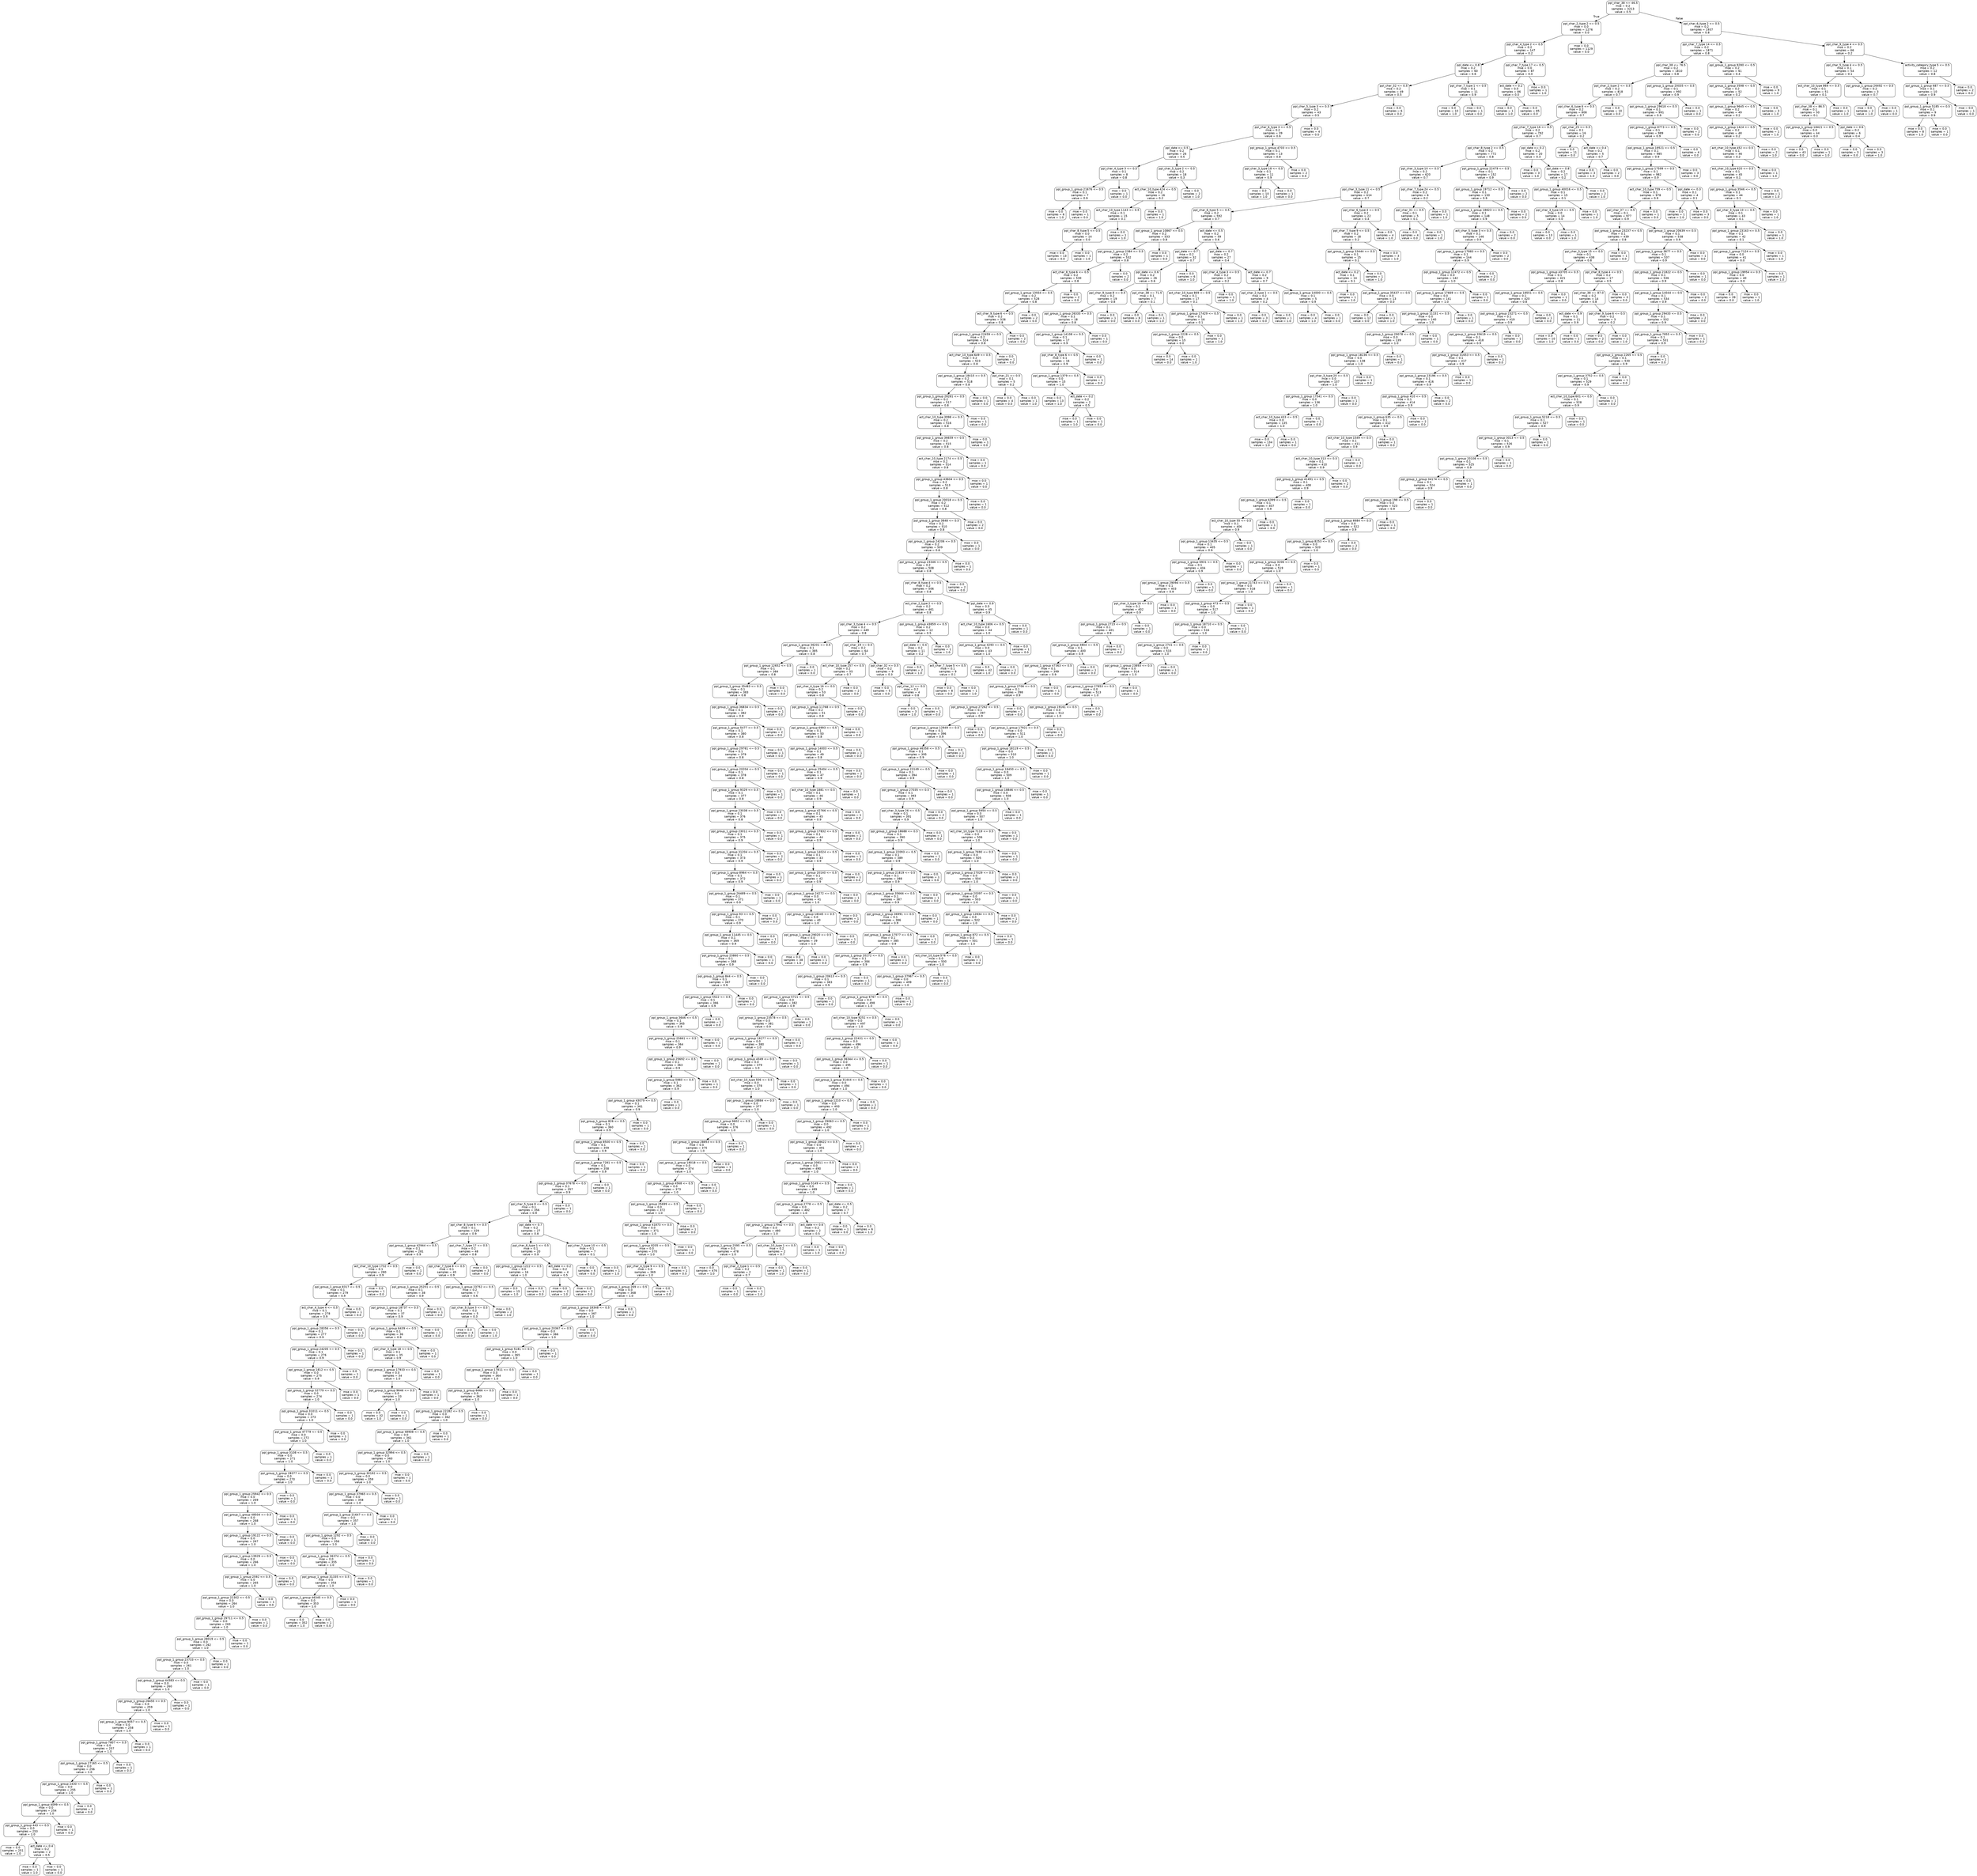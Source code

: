digraph Tree {
node [shape=box, style="rounded", color="black", fontname=helvetica] ;
edge [fontname=helvetica] ;
0 [label="ppl_char_38 <= 46.5\nmse = 0.2\nsamples = 3213\nvalue = 0.5"] ;
1 [label="ppl_char_2_type 2 <= 0.5\nmse = 0.0\nsamples = 1276\nvalue = 0.0"] ;
0 -> 1 [labeldistance=2.5, labelangle=45, headlabel="True"] ;
2 [label="ppl_char_4_type 2 <= 0.5\nmse = 0.2\nsamples = 147\nvalue = 0.2"] ;
1 -> 2 ;
3 [label="ppl_date <= 0.8\nmse = 0.2\nsamples = 60\nvalue = 0.6"] ;
2 -> 3 ;
4 [label="ppl_char_32 <= 0.5\nmse = 0.2\nsamples = 49\nvalue = 0.5"] ;
3 -> 4 ;
5 [label="ppl_char_5_type 3 <= 0.5\nmse = 0.2\nsamples = 43\nvalue = 0.5"] ;
4 -> 5 ;
6 [label="ppl_char_6_type 3 <= 0.5\nmse = 0.2\nsamples = 39\nvalue = 0.6"] ;
5 -> 6 ;
7 [label="ppl_date <= 0.5\nmse = 0.2\nsamples = 26\nvalue = 0.5"] ;
6 -> 7 ;
8 [label="ppl_char_4_type 3 <= 0.5\nmse = 0.1\nsamples = 8\nvalue = 0.8"] ;
7 -> 8 ;
9 [label="ppl_group_1_group 21676 <= 0.5\nmse = 0.1\nsamples = 7\nvalue = 0.9"] ;
8 -> 9 ;
10 [label="mse = 0.0\nsamples = 6\nvalue = 1.0"] ;
9 -> 10 ;
11 [label="mse = 0.0\nsamples = 1\nvalue = 0.0"] ;
9 -> 11 ;
12 [label="mse = 0.0\nsamples = 1\nvalue = 0.0"] ;
8 -> 12 ;
13 [label="ppl_char_5_type 2 <= 0.5\nmse = 0.2\nsamples = 18\nvalue = 0.3"] ;
7 -> 13 ;
14 [label="act_char_10_type 424 <= 0.5\nmse = 0.2\nsamples = 16\nvalue = 0.2"] ;
13 -> 14 ;
15 [label="act_char_10_type 1143 <= 0.5\nmse = 0.1\nsamples = 15\nvalue = 0.1"] ;
14 -> 15 ;
16 [label="ppl_char_8_type 5 <= 0.5\nmse = 0.0\nsamples = 14\nvalue = 0.0"] ;
15 -> 16 ;
17 [label="mse = 0.0\nsamples = 13\nvalue = 0.0"] ;
16 -> 17 ;
18 [label="mse = 0.0\nsamples = 1\nvalue = 1.0"] ;
16 -> 18 ;
19 [label="mse = 0.0\nsamples = 1\nvalue = 1.0"] ;
15 -> 19 ;
20 [label="mse = 0.0\nsamples = 1\nvalue = 1.0"] ;
14 -> 20 ;
21 [label="mse = 0.0\nsamples = 2\nvalue = 1.0"] ;
13 -> 21 ;
22 [label="ppl_group_1_group 4703 <= 0.5\nmse = 0.1\nsamples = 13\nvalue = 0.8"] ;
6 -> 22 ;
23 [label="ppl_char_3_type 18 <= 0.5\nmse = 0.1\nsamples = 11\nvalue = 0.9"] ;
22 -> 23 ;
24 [label="mse = 0.0\nsamples = 10\nvalue = 1.0"] ;
23 -> 24 ;
25 [label="mse = 0.0\nsamples = 1\nvalue = 0.0"] ;
23 -> 25 ;
26 [label="mse = 0.0\nsamples = 2\nvalue = 0.0"] ;
22 -> 26 ;
27 [label="mse = 0.0\nsamples = 4\nvalue = 0.0"] ;
5 -> 27 ;
28 [label="mse = 0.0\nsamples = 6\nvalue = 0.0"] ;
4 -> 28 ;
29 [label="ppl_char_7_type 1 <= 0.5\nmse = 0.1\nsamples = 11\nvalue = 0.9"] ;
3 -> 29 ;
30 [label="mse = 0.0\nsamples = 10\nvalue = 1.0"] ;
29 -> 30 ;
31 [label="mse = 0.0\nsamples = 1\nvalue = 0.0"] ;
29 -> 31 ;
32 [label="ppl_char_7_type 17 <= 0.5\nmse = 0.0\nsamples = 87\nvalue = 0.0"] ;
2 -> 32 ;
33 [label="act_date <= 0.2\nmse = 0.0\nsamples = 86\nvalue = 0.0"] ;
32 -> 33 ;
34 [label="mse = 0.0\nsamples = 1\nvalue = 1.0"] ;
33 -> 34 ;
35 [label="mse = 0.0\nsamples = 85\nvalue = 0.0"] ;
33 -> 35 ;
36 [label="mse = 0.0\nsamples = 1\nvalue = 1.0"] ;
32 -> 36 ;
37 [label="mse = 0.0\nsamples = 1129\nvalue = 0.0"] ;
1 -> 37 ;
38 [label="ppl_char_6_type 2 <= 0.5\nmse = 0.2\nsamples = 1937\nvalue = 0.8"] ;
0 -> 38 [labeldistance=2.5, labelangle=-45, headlabel="False"] ;
39 [label="ppl_char_7_type 14 <= 0.5\nmse = 0.2\nsamples = 1871\nvalue = 0.8"] ;
38 -> 39 ;
40 [label="ppl_char_38 <= 76.5\nmse = 0.2\nsamples = 1810\nvalue = 0.8"] ;
39 -> 40 ;
41 [label="ppl_char_2_type 2 <= 0.5\nmse = 0.2\nsamples = 818\nvalue = 0.7"] ;
40 -> 41 ;
42 [label="ppl_char_6_type 6 <= 0.5\nmse = 0.2\nsamples = 808\nvalue = 0.7"] ;
41 -> 42 ;
43 [label="ppl_char_7_type 16 <= 0.5\nmse = 0.2\nsamples = 792\nvalue = 0.7"] ;
42 -> 43 ;
44 [label="ppl_char_8_type 2 <= 0.5\nmse = 0.2\nsamples = 772\nvalue = 0.8"] ;
43 -> 44 ;
45 [label="ppl_char_3_type 10 <= 0.5\nmse = 0.2\nsamples = 620\nvalue = 0.7"] ;
44 -> 45 ;
46 [label="ppl_char_3_type 11 <= 0.5\nmse = 0.2\nsamples = 614\nvalue = 0.7"] ;
45 -> 46 ;
47 [label="ppl_char_6_type 5 <= 0.5\nmse = 0.2\nsamples = 592\nvalue = 0.7"] ;
46 -> 47 ;
48 [label="ppl_group_1_group 10867 <= 0.5\nmse = 0.2\nsamples = 533\nvalue = 0.8"] ;
47 -> 48 ;
49 [label="ppl_group_1_group 2384 <= 0.5\nmse = 0.2\nsamples = 532\nvalue = 0.8"] ;
48 -> 49 ;
50 [label="act_char_8_type 6 <= 0.5\nmse = 0.2\nsamples = 530\nvalue = 0.8"] ;
49 -> 50 ;
51 [label="ppl_group_1_group 13934 <= 0.5\nmse = 0.2\nsamples = 528\nvalue = 0.8"] ;
50 -> 51 ;
52 [label="act_char_9_type 6 <= 0.5\nmse = 0.2\nsamples = 526\nvalue = 0.8"] ;
51 -> 52 ;
53 [label="ppl_group_1_group 22459 <= 0.5\nmse = 0.2\nsamples = 524\nvalue = 0.8"] ;
52 -> 53 ;
54 [label="act_char_10_type 649 <= 0.5\nmse = 0.2\nsamples = 523\nvalue = 0.8"] ;
53 -> 54 ;
55 [label="ppl_group_1_group 18415 <= 0.5\nmse = 0.2\nsamples = 518\nvalue = 0.8"] ;
54 -> 55 ;
56 [label="ppl_group_1_group 28281 <= 0.5\nmse = 0.2\nsamples = 517\nvalue = 0.8"] ;
55 -> 56 ;
57 [label="act_char_10_type 3998 <= 0.5\nmse = 0.2\nsamples = 516\nvalue = 0.8"] ;
56 -> 57 ;
58 [label="ppl_group_1_group 36659 <= 0.5\nmse = 0.2\nsamples = 515\nvalue = 0.8"] ;
57 -> 58 ;
59 [label="act_char_10_type 2174 <= 0.5\nmse = 0.2\nsamples = 514\nvalue = 0.8"] ;
58 -> 59 ;
60 [label="ppl_group_1_group 43604 <= 0.5\nmse = 0.2\nsamples = 513\nvalue = 0.8"] ;
59 -> 60 ;
61 [label="ppl_group_1_group 20018 <= 0.5\nmse = 0.2\nsamples = 512\nvalue = 0.8"] ;
60 -> 61 ;
62 [label="ppl_group_1_group 3848 <= 0.5\nmse = 0.2\nsamples = 510\nvalue = 0.8"] ;
61 -> 62 ;
63 [label="ppl_group_1_group 24206 <= 0.5\nmse = 0.2\nsamples = 509\nvalue = 0.8"] ;
62 -> 63 ;
64 [label="ppl_group_1_group 23346 <= 0.5\nmse = 0.2\nsamples = 508\nvalue = 0.8"] ;
63 -> 64 ;
65 [label="ppl_char_8_type 4 <= 0.5\nmse = 0.2\nsamples = 506\nvalue = 0.8"] ;
64 -> 65 ;
66 [label="act_char_2_type 2 <= 0.5\nmse = 0.2\nsamples = 461\nvalue = 0.8"] ;
65 -> 66 ;
67 [label="ppl_char_3_type 4 <= 0.5\nmse = 0.2\nsamples = 449\nvalue = 0.8"] ;
66 -> 67 ;
68 [label="ppl_group_1_group 36201 <= 0.5\nmse = 0.1\nsamples = 385\nvalue = 0.8"] ;
67 -> 68 ;
69 [label="ppl_group_1_group 12652 <= 0.5\nmse = 0.1\nsamples = 384\nvalue = 0.8"] ;
68 -> 69 ;
70 [label="ppl_group_1_group 35483 <= 0.5\nmse = 0.1\nsamples = 383\nvalue = 0.8"] ;
69 -> 70 ;
71 [label="ppl_group_1_group 36834 <= 0.5\nmse = 0.1\nsamples = 382\nvalue = 0.8"] ;
70 -> 71 ;
72 [label="ppl_group_1_group 5477 <= 0.5\nmse = 0.1\nsamples = 380\nvalue = 0.8"] ;
71 -> 72 ;
73 [label="ppl_group_1_group 29761 <= 0.5\nmse = 0.1\nsamples = 379\nvalue = 0.8"] ;
72 -> 73 ;
74 [label="ppl_group_1_group 20204 <= 0.5\nmse = 0.1\nsamples = 378\nvalue = 0.8"] ;
73 -> 74 ;
75 [label="ppl_group_1_group 9329 <= 0.5\nmse = 0.1\nsamples = 377\nvalue = 0.8"] ;
74 -> 75 ;
76 [label="ppl_group_1_group 23038 <= 0.5\nmse = 0.1\nsamples = 376\nvalue = 0.8"] ;
75 -> 76 ;
77 [label="ppl_group_1_group 23011 <= 0.5\nmse = 0.1\nsamples = 375\nvalue = 0.9"] ;
76 -> 77 ;
78 [label="ppl_group_1_group 31204 <= 0.5\nmse = 0.1\nsamples = 373\nvalue = 0.9"] ;
77 -> 78 ;
79 [label="ppl_group_1_group 8964 <= 0.5\nmse = 0.1\nsamples = 372\nvalue = 0.9"] ;
78 -> 79 ;
80 [label="ppl_group_1_group 26489 <= 0.5\nmse = 0.1\nsamples = 371\nvalue = 0.9"] ;
79 -> 80 ;
81 [label="ppl_group_1_group 93 <= 0.5\nmse = 0.1\nsamples = 370\nvalue = 0.9"] ;
80 -> 81 ;
82 [label="ppl_group_1_group 11445 <= 0.5\nmse = 0.1\nsamples = 369\nvalue = 0.9"] ;
81 -> 82 ;
83 [label="ppl_group_1_group 23860 <= 0.5\nmse = 0.1\nsamples = 368\nvalue = 0.9"] ;
82 -> 83 ;
84 [label="ppl_group_1_group 844 <= 0.5\nmse = 0.1\nsamples = 367\nvalue = 0.9"] ;
83 -> 84 ;
85 [label="ppl_group_1_group 5522 <= 0.5\nmse = 0.1\nsamples = 366\nvalue = 0.9"] ;
84 -> 85 ;
86 [label="ppl_group_1_group 3646 <= 0.5\nmse = 0.1\nsamples = 365\nvalue = 0.9"] ;
85 -> 86 ;
87 [label="ppl_group_1_group 25661 <= 0.5\nmse = 0.1\nsamples = 364\nvalue = 0.9"] ;
86 -> 87 ;
88 [label="ppl_group_1_group 25692 <= 0.5\nmse = 0.1\nsamples = 363\nvalue = 0.9"] ;
87 -> 88 ;
89 [label="ppl_group_1_group 5860 <= 0.5\nmse = 0.1\nsamples = 362\nvalue = 0.9"] ;
88 -> 89 ;
90 [label="ppl_group_1_group 43079 <= 0.5\nmse = 0.1\nsamples = 361\nvalue = 0.9"] ;
89 -> 90 ;
91 [label="ppl_group_1_group 826 <= 0.5\nmse = 0.1\nsamples = 360\nvalue = 0.9"] ;
90 -> 91 ;
92 [label="ppl_group_1_group 8500 <= 0.5\nmse = 0.1\nsamples = 359\nvalue = 0.9"] ;
91 -> 92 ;
93 [label="ppl_group_1_group 7281 <= 0.5\nmse = 0.1\nsamples = 358\nvalue = 0.9"] ;
92 -> 93 ;
94 [label="ppl_group_1_group 37678 <= 0.5\nmse = 0.1\nsamples = 357\nvalue = 0.9"] ;
93 -> 94 ;
95 [label="ppl_char_5_type 8 <= 0.5\nmse = 0.1\nsamples = 356\nvalue = 0.9"] ;
94 -> 95 ;
96 [label="ppl_char_8_type 6 <= 0.5\nmse = 0.1\nsamples = 329\nvalue = 0.9"] ;
95 -> 96 ;
97 [label="ppl_group_1_group 42944 <= 0.5\nmse = 0.1\nsamples = 281\nvalue = 0.9"] ;
96 -> 97 ;
98 [label="act_char_10_type 1732 <= 0.5\nmse = 0.1\nsamples = 280\nvalue = 0.9"] ;
97 -> 98 ;
99 [label="ppl_group_1_group 8317 <= 0.5\nmse = 0.1\nsamples = 279\nvalue = 0.9"] ;
98 -> 99 ;
100 [label="act_char_4_type 4 <= 0.5\nmse = 0.1\nsamples = 278\nvalue = 0.9"] ;
99 -> 100 ;
101 [label="ppl_group_1_group 28356 <= 0.5\nmse = 0.1\nsamples = 277\nvalue = 0.9"] ;
100 -> 101 ;
102 [label="ppl_group_1_group 24205 <= 0.5\nmse = 0.1\nsamples = 276\nvalue = 0.9"] ;
101 -> 102 ;
103 [label="ppl_group_1_group 1812 <= 0.5\nmse = 0.0\nsamples = 275\nvalue = 0.9"] ;
102 -> 103 ;
104 [label="ppl_group_1_group 32779 <= 0.5\nmse = 0.0\nsamples = 274\nvalue = 1.0"] ;
103 -> 104 ;
105 [label="ppl_group_1_group 31011 <= 0.5\nmse = 0.0\nsamples = 273\nvalue = 1.0"] ;
104 -> 105 ;
106 [label="ppl_group_1_group 47779 <= 0.5\nmse = 0.0\nsamples = 272\nvalue = 1.0"] ;
105 -> 106 ;
107 [label="ppl_group_1_group 3108 <= 0.5\nmse = 0.0\nsamples = 271\nvalue = 1.0"] ;
106 -> 107 ;
108 [label="ppl_group_1_group 28377 <= 0.5\nmse = 0.0\nsamples = 270\nvalue = 1.0"] ;
107 -> 108 ;
109 [label="ppl_group_1_group 25942 <= 0.5\nmse = 0.0\nsamples = 269\nvalue = 1.0"] ;
108 -> 109 ;
110 [label="ppl_group_1_group 48504 <= 0.5\nmse = 0.0\nsamples = 268\nvalue = 1.0"] ;
109 -> 110 ;
111 [label="ppl_group_1_group 19122 <= 0.5\nmse = 0.0\nsamples = 267\nvalue = 1.0"] ;
110 -> 111 ;
112 [label="ppl_group_1_group 13929 <= 0.5\nmse = 0.0\nsamples = 266\nvalue = 1.0"] ;
111 -> 112 ;
113 [label="ppl_group_1_group 2592 <= 0.5\nmse = 0.0\nsamples = 265\nvalue = 1.0"] ;
112 -> 113 ;
114 [label="ppl_group_1_group 22302 <= 0.5\nmse = 0.0\nsamples = 264\nvalue = 1.0"] ;
113 -> 114 ;
115 [label="ppl_group_1_group 29711 <= 0.5\nmse = 0.0\nsamples = 263\nvalue = 1.0"] ;
114 -> 115 ;
116 [label="ppl_group_1_group 28019 <= 0.5\nmse = 0.0\nsamples = 262\nvalue = 1.0"] ;
115 -> 116 ;
117 [label="ppl_group_1_group 23733 <= 0.5\nmse = 0.0\nsamples = 261\nvalue = 1.0"] ;
116 -> 117 ;
118 [label="ppl_group_1_group 44383 <= 0.5\nmse = 0.0\nsamples = 260\nvalue = 1.0"] ;
117 -> 118 ;
119 [label="ppl_group_1_group 26455 <= 0.5\nmse = 0.0\nsamples = 259\nvalue = 1.0"] ;
118 -> 119 ;
120 [label="ppl_group_1_group 9057 <= 0.5\nmse = 0.0\nsamples = 258\nvalue = 1.0"] ;
119 -> 120 ;
121 [label="ppl_group_1_group 7807 <= 0.5\nmse = 0.0\nsamples = 257\nvalue = 1.0"] ;
120 -> 121 ;
122 [label="ppl_group_1_group 27165 <= 0.5\nmse = 0.0\nsamples = 256\nvalue = 1.0"] ;
121 -> 122 ;
123 [label="ppl_group_1_group 2430 <= 0.5\nmse = 0.0\nsamples = 255\nvalue = 1.0"] ;
122 -> 123 ;
124 [label="ppl_group_1_group 4099 <= 0.5\nmse = 0.0\nsamples = 254\nvalue = 1.0"] ;
123 -> 124 ;
125 [label="ppl_group_1_group 443 <= 0.5\nmse = 0.0\nsamples = 253\nvalue = 1.0"] ;
124 -> 125 ;
126 [label="mse = 0.0\nsamples = 251\nvalue = 1.0"] ;
125 -> 126 ;
127 [label="act_date <= 0.4\nmse = 0.2\nsamples = 2\nvalue = 0.5"] ;
125 -> 127 ;
128 [label="mse = 0.0\nsamples = 1\nvalue = 1.0"] ;
127 -> 128 ;
129 [label="mse = 0.0\nsamples = 1\nvalue = 0.0"] ;
127 -> 129 ;
130 [label="mse = 0.0\nsamples = 1\nvalue = 0.0"] ;
124 -> 130 ;
131 [label="mse = 0.0\nsamples = 1\nvalue = 0.0"] ;
123 -> 131 ;
132 [label="mse = 0.0\nsamples = 1\nvalue = 0.0"] ;
122 -> 132 ;
133 [label="mse = 0.0\nsamples = 1\nvalue = 0.0"] ;
121 -> 133 ;
134 [label="mse = 0.0\nsamples = 1\nvalue = 0.0"] ;
120 -> 134 ;
135 [label="mse = 0.0\nsamples = 1\nvalue = 0.0"] ;
119 -> 135 ;
136 [label="mse = 0.0\nsamples = 1\nvalue = 0.0"] ;
118 -> 136 ;
137 [label="mse = 0.0\nsamples = 1\nvalue = 0.0"] ;
117 -> 137 ;
138 [label="mse = 0.0\nsamples = 1\nvalue = 0.0"] ;
116 -> 138 ;
139 [label="mse = 0.0\nsamples = 1\nvalue = 0.0"] ;
115 -> 139 ;
140 [label="mse = 0.0\nsamples = 1\nvalue = 0.0"] ;
114 -> 140 ;
141 [label="mse = 0.0\nsamples = 1\nvalue = 0.0"] ;
113 -> 141 ;
142 [label="mse = 0.0\nsamples = 1\nvalue = 0.0"] ;
112 -> 142 ;
143 [label="mse = 0.0\nsamples = 1\nvalue = 0.0"] ;
111 -> 143 ;
144 [label="mse = 0.0\nsamples = 1\nvalue = 0.0"] ;
110 -> 144 ;
145 [label="mse = 0.0\nsamples = 1\nvalue = 0.0"] ;
109 -> 145 ;
146 [label="mse = 0.0\nsamples = 1\nvalue = 0.0"] ;
108 -> 146 ;
147 [label="mse = 0.0\nsamples = 1\nvalue = 0.0"] ;
107 -> 147 ;
148 [label="mse = 0.0\nsamples = 1\nvalue = 0.0"] ;
106 -> 148 ;
149 [label="mse = 0.0\nsamples = 1\nvalue = 0.0"] ;
105 -> 149 ;
150 [label="mse = 0.0\nsamples = 1\nvalue = 0.0"] ;
104 -> 150 ;
151 [label="mse = 0.0\nsamples = 1\nvalue = 0.0"] ;
103 -> 151 ;
152 [label="mse = 0.0\nsamples = 1\nvalue = 0.0"] ;
102 -> 152 ;
153 [label="mse = 0.0\nsamples = 1\nvalue = 0.0"] ;
101 -> 153 ;
154 [label="mse = 0.0\nsamples = 1\nvalue = 0.0"] ;
100 -> 154 ;
155 [label="mse = 0.0\nsamples = 1\nvalue = 0.0"] ;
99 -> 155 ;
156 [label="mse = 0.0\nsamples = 1\nvalue = 0.0"] ;
98 -> 156 ;
157 [label="mse = 0.0\nsamples = 1\nvalue = 0.0"] ;
97 -> 157 ;
158 [label="ppl_char_7_type 17 <= 0.5\nmse = 0.2\nsamples = 48\nvalue = 0.8"] ;
96 -> 158 ;
159 [label="ppl_char_7_type 8 <= 0.5\nmse = 0.1\nsamples = 45\nvalue = 0.9"] ;
158 -> 159 ;
160 [label="ppl_group_1_group 25251 <= 0.5\nmse = 0.1\nsamples = 38\nvalue = 0.9"] ;
159 -> 160 ;
161 [label="ppl_group_1_group 18737 <= 0.5\nmse = 0.1\nsamples = 37\nvalue = 0.9"] ;
160 -> 161 ;
162 [label="ppl_group_1_group 6439 <= 0.5\nmse = 0.1\nsamples = 36\nvalue = 0.9"] ;
161 -> 162 ;
163 [label="ppl_char_3_type 18 <= 0.5\nmse = 0.1\nsamples = 35\nvalue = 0.9"] ;
162 -> 163 ;
164 [label="ppl_group_1_group 17933 <= 0.5\nmse = 0.0\nsamples = 34\nvalue = 1.0"] ;
163 -> 164 ;
165 [label="ppl_group_1_group 9846 <= 0.5\nmse = 0.0\nsamples = 33\nvalue = 1.0"] ;
164 -> 165 ;
166 [label="mse = 0.0\nsamples = 32\nvalue = 1.0"] ;
165 -> 166 ;
167 [label="mse = 0.0\nsamples = 1\nvalue = 0.0"] ;
165 -> 167 ;
168 [label="mse = 0.0\nsamples = 1\nvalue = 0.0"] ;
164 -> 168 ;
169 [label="mse = 0.0\nsamples = 1\nvalue = 0.0"] ;
163 -> 169 ;
170 [label="mse = 0.0\nsamples = 1\nvalue = 0.0"] ;
162 -> 170 ;
171 [label="mse = 0.0\nsamples = 1\nvalue = 0.0"] ;
161 -> 171 ;
172 [label="mse = 0.0\nsamples = 1\nvalue = 0.0"] ;
160 -> 172 ;
173 [label="ppl_group_1_group 23752 <= 0.5\nmse = 0.2\nsamples = 7\nvalue = 0.6"] ;
159 -> 173 ;
174 [label="ppl_char_9_type 3 <= 0.5\nmse = 0.2\nsamples = 5\nvalue = 0.3"] ;
173 -> 174 ;
175 [label="mse = 0.0\nsamples = 4\nvalue = 0.0"] ;
174 -> 175 ;
176 [label="mse = 0.0\nsamples = 1\nvalue = 1.0"] ;
174 -> 176 ;
177 [label="mse = 0.0\nsamples = 2\nvalue = 1.0"] ;
173 -> 177 ;
178 [label="mse = 0.0\nsamples = 3\nvalue = 0.0"] ;
158 -> 178 ;
179 [label="ppl_date <= 0.7\nmse = 0.2\nsamples = 27\nvalue = 0.8"] ;
95 -> 179 ;
180 [label="ppl_char_8_type 1 <= 0.5\nmse = 0.1\nsamples = 20\nvalue = 0.9"] ;
179 -> 180 ;
181 [label="ppl_group_1_group 1222 <= 0.5\nmse = 0.0\nsamples = 16\nvalue = 1.0"] ;
180 -> 181 ;
182 [label="mse = 0.0\nsamples = 15\nvalue = 1.0"] ;
181 -> 182 ;
183 [label="mse = 0.0\nsamples = 1\nvalue = 0.0"] ;
181 -> 183 ;
184 [label="act_date <= 0.2\nmse = 0.2\nsamples = 4\nvalue = 0.5"] ;
180 -> 184 ;
185 [label="mse = 0.0\nsamples = 2\nvalue = 1.0"] ;
184 -> 185 ;
186 [label="mse = 0.0\nsamples = 2\nvalue = 0.0"] ;
184 -> 186 ;
187 [label="ppl_char_7_type 10 <= 0.5\nmse = 0.1\nsamples = 7\nvalue = 0.1"] ;
179 -> 187 ;
188 [label="mse = 0.0\nsamples = 6\nvalue = 0.0"] ;
187 -> 188 ;
189 [label="mse = 0.0\nsamples = 1\nvalue = 1.0"] ;
187 -> 189 ;
190 [label="mse = 0.0\nsamples = 1\nvalue = 0.0"] ;
94 -> 190 ;
191 [label="mse = 0.0\nsamples = 1\nvalue = 0.0"] ;
93 -> 191 ;
192 [label="mse = 0.0\nsamples = 1\nvalue = 0.0"] ;
92 -> 192 ;
193 [label="mse = 0.0\nsamples = 1\nvalue = 0.0"] ;
91 -> 193 ;
194 [label="mse = 0.0\nsamples = 1\nvalue = 0.0"] ;
90 -> 194 ;
195 [label="mse = 0.0\nsamples = 1\nvalue = 0.0"] ;
89 -> 195 ;
196 [label="mse = 0.0\nsamples = 1\nvalue = 0.0"] ;
88 -> 196 ;
197 [label="mse = 0.0\nsamples = 1\nvalue = 0.0"] ;
87 -> 197 ;
198 [label="mse = 0.0\nsamples = 1\nvalue = 0.0"] ;
86 -> 198 ;
199 [label="mse = 0.0\nsamples = 1\nvalue = 0.0"] ;
85 -> 199 ;
200 [label="mse = 0.0\nsamples = 1\nvalue = 0.0"] ;
84 -> 200 ;
201 [label="mse = 0.0\nsamples = 1\nvalue = 0.0"] ;
83 -> 201 ;
202 [label="mse = 0.0\nsamples = 1\nvalue = 0.0"] ;
82 -> 202 ;
203 [label="mse = 0.0\nsamples = 1\nvalue = 0.0"] ;
81 -> 203 ;
204 [label="mse = 0.0\nsamples = 1\nvalue = 0.0"] ;
80 -> 204 ;
205 [label="mse = 0.0\nsamples = 1\nvalue = 0.0"] ;
79 -> 205 ;
206 [label="mse = 0.0\nsamples = 1\nvalue = 0.0"] ;
78 -> 206 ;
207 [label="mse = 0.0\nsamples = 2\nvalue = 0.0"] ;
77 -> 207 ;
208 [label="mse = 0.0\nsamples = 1\nvalue = 0.0"] ;
76 -> 208 ;
209 [label="mse = 0.0\nsamples = 1\nvalue = 0.0"] ;
75 -> 209 ;
210 [label="mse = 0.0\nsamples = 1\nvalue = 0.0"] ;
74 -> 210 ;
211 [label="mse = 0.0\nsamples = 1\nvalue = 0.0"] ;
73 -> 211 ;
212 [label="mse = 0.0\nsamples = 1\nvalue = 0.0"] ;
72 -> 212 ;
213 [label="mse = 0.0\nsamples = 2\nvalue = 0.0"] ;
71 -> 213 ;
214 [label="mse = 0.0\nsamples = 1\nvalue = 0.0"] ;
70 -> 214 ;
215 [label="mse = 0.0\nsamples = 1\nvalue = 0.0"] ;
69 -> 215 ;
216 [label="mse = 0.0\nsamples = 1\nvalue = 0.0"] ;
68 -> 216 ;
217 [label="ppl_char_19 <= 0.5\nmse = 0.2\nsamples = 64\nvalue = 0.7"] ;
67 -> 217 ;
218 [label="act_char_10_type 257 <= 0.5\nmse = 0.2\nsamples = 55\nvalue = 0.7"] ;
217 -> 218 ;
219 [label="ppl_char_4_type 16 <= 0.5\nmse = 0.2\nsamples = 53\nvalue = 0.8"] ;
218 -> 219 ;
220 [label="ppl_group_1_group 11768 <= 0.5\nmse = 0.2\nsamples = 51\nvalue = 0.8"] ;
219 -> 220 ;
221 [label="ppl_group_1_group 6993 <= 0.5\nmse = 0.1\nsamples = 50\nvalue = 0.8"] ;
220 -> 221 ;
222 [label="ppl_group_1_group 14003 <= 0.5\nmse = 0.1\nsamples = 49\nvalue = 0.8"] ;
221 -> 222 ;
223 [label="ppl_group_1_group 25404 <= 0.5\nmse = 0.1\nsamples = 47\nvalue = 0.9"] ;
222 -> 223 ;
224 [label="act_char_10_type 1881 <= 0.5\nmse = 0.1\nsamples = 46\nvalue = 0.9"] ;
223 -> 224 ;
225 [label="ppl_group_1_group 42766 <= 0.5\nmse = 0.1\nsamples = 45\nvalue = 0.9"] ;
224 -> 225 ;
226 [label="ppl_group_1_group 17832 <= 0.5\nmse = 0.1\nsamples = 44\nvalue = 0.9"] ;
225 -> 226 ;
227 [label="ppl_group_1_group 14024 <= 0.5\nmse = 0.1\nsamples = 43\nvalue = 0.9"] ;
226 -> 227 ;
228 [label="ppl_group_1_group 20140 <= 0.5\nmse = 0.1\nsamples = 42\nvalue = 0.9"] ;
227 -> 228 ;
229 [label="ppl_group_1_group 24272 <= 0.5\nmse = 0.0\nsamples = 41\nvalue = 1.0"] ;
228 -> 229 ;
230 [label="ppl_group_1_group 18345 <= 0.5\nmse = 0.0\nsamples = 40\nvalue = 1.0"] ;
229 -> 230 ;
231 [label="ppl_group_1_group 29020 <= 0.5\nmse = 0.0\nsamples = 39\nvalue = 1.0"] ;
230 -> 231 ;
232 [label="mse = 0.0\nsamples = 38\nvalue = 1.0"] ;
231 -> 232 ;
233 [label="mse = 0.0\nsamples = 1\nvalue = 0.0"] ;
231 -> 233 ;
234 [label="mse = 0.0\nsamples = 1\nvalue = 0.0"] ;
230 -> 234 ;
235 [label="mse = 0.0\nsamples = 1\nvalue = 0.0"] ;
229 -> 235 ;
236 [label="mse = 0.0\nsamples = 1\nvalue = 0.0"] ;
228 -> 236 ;
237 [label="mse = 0.0\nsamples = 1\nvalue = 0.0"] ;
227 -> 237 ;
238 [label="mse = 0.0\nsamples = 1\nvalue = 0.0"] ;
226 -> 238 ;
239 [label="mse = 0.0\nsamples = 1\nvalue = 0.0"] ;
225 -> 239 ;
240 [label="mse = 0.0\nsamples = 1\nvalue = 0.0"] ;
224 -> 240 ;
241 [label="mse = 0.0\nsamples = 1\nvalue = 0.0"] ;
223 -> 241 ;
242 [label="mse = 0.0\nsamples = 2\nvalue = 0.0"] ;
222 -> 242 ;
243 [label="mse = 0.0\nsamples = 1\nvalue = 0.0"] ;
221 -> 243 ;
244 [label="mse = 0.0\nsamples = 1\nvalue = 0.0"] ;
220 -> 244 ;
245 [label="mse = 0.0\nsamples = 2\nvalue = 0.0"] ;
219 -> 245 ;
246 [label="mse = 0.0\nsamples = 2\nvalue = 0.0"] ;
218 -> 246 ;
247 [label="ppl_char_32 <= 0.5\nmse = 0.2\nsamples = 9\nvalue = 0.3"] ;
217 -> 247 ;
248 [label="mse = 0.0\nsamples = 5\nvalue = 0.0"] ;
247 -> 248 ;
249 [label="ppl_char_12 <= 0.5\nmse = 0.2\nsamples = 4\nvalue = 0.8"] ;
247 -> 249 ;
250 [label="mse = 0.0\nsamples = 3\nvalue = 1.0"] ;
249 -> 250 ;
251 [label="mse = 0.0\nsamples = 1\nvalue = 0.0"] ;
249 -> 251 ;
252 [label="ppl_group_1_group 43859 <= 0.5\nmse = 0.2\nsamples = 12\nvalue = 0.5"] ;
66 -> 252 ;
253 [label="ppl_date <= 0.4\nmse = 0.2\nsamples = 11\nvalue = 0.2"] ;
252 -> 253 ;
254 [label="mse = 0.0\nsamples = 2\nvalue = 1.0"] ;
253 -> 254 ;
255 [label="act_char_7_type 5 <= 0.5\nmse = 0.1\nsamples = 9\nvalue = 0.1"] ;
253 -> 255 ;
256 [label="mse = 0.0\nsamples = 8\nvalue = 0.0"] ;
255 -> 256 ;
257 [label="mse = 0.0\nsamples = 1\nvalue = 1.0"] ;
255 -> 257 ;
258 [label="mse = 0.0\nsamples = 1\nvalue = 1.0"] ;
252 -> 258 ;
259 [label="ppl_date <= 0.9\nmse = 0.0\nsamples = 45\nvalue = 0.9"] ;
65 -> 259 ;
260 [label="act_char_10_type 1606 <= 0.5\nmse = 0.0\nsamples = 44\nvalue = 1.0"] ;
259 -> 260 ;
261 [label="ppl_group_1_group 4293 <= 0.5\nmse = 0.0\nsamples = 43\nvalue = 1.0"] ;
260 -> 261 ;
262 [label="mse = 0.0\nsamples = 42\nvalue = 1.0"] ;
261 -> 262 ;
263 [label="mse = 0.0\nsamples = 1\nvalue = 0.0"] ;
261 -> 263 ;
264 [label="mse = 0.0\nsamples = 1\nvalue = 0.0"] ;
260 -> 264 ;
265 [label="mse = 0.0\nsamples = 1\nvalue = 0.0"] ;
259 -> 265 ;
266 [label="mse = 0.0\nsamples = 2\nvalue = 0.0"] ;
64 -> 266 ;
267 [label="mse = 0.0\nsamples = 1\nvalue = 0.0"] ;
63 -> 267 ;
268 [label="mse = 0.0\nsamples = 1\nvalue = 0.0"] ;
62 -> 268 ;
269 [label="mse = 0.0\nsamples = 2\nvalue = 0.0"] ;
61 -> 269 ;
270 [label="mse = 0.0\nsamples = 1\nvalue = 0.0"] ;
60 -> 270 ;
271 [label="mse = 0.0\nsamples = 1\nvalue = 0.0"] ;
59 -> 271 ;
272 [label="mse = 0.0\nsamples = 1\nvalue = 0.0"] ;
58 -> 272 ;
273 [label="mse = 0.0\nsamples = 1\nvalue = 0.0"] ;
57 -> 273 ;
274 [label="mse = 0.0\nsamples = 1\nvalue = 0.0"] ;
56 -> 274 ;
275 [label="mse = 0.0\nsamples = 1\nvalue = 0.0"] ;
55 -> 275 ;
276 [label="ppl_char_21 <= 0.5\nmse = 0.1\nsamples = 5\nvalue = 0.2"] ;
54 -> 276 ;
277 [label="mse = 0.0\nsamples = 4\nvalue = 0.0"] ;
276 -> 277 ;
278 [label="mse = 0.0\nsamples = 1\nvalue = 1.0"] ;
276 -> 278 ;
279 [label="mse = 0.0\nsamples = 1\nvalue = 0.0"] ;
53 -> 279 ;
280 [label="mse = 0.0\nsamples = 2\nvalue = 0.0"] ;
52 -> 280 ;
281 [label="mse = 0.0\nsamples = 2\nvalue = 0.0"] ;
51 -> 281 ;
282 [label="mse = 0.0\nsamples = 2\nvalue = 0.0"] ;
50 -> 282 ;
283 [label="mse = 0.0\nsamples = 2\nvalue = 0.0"] ;
49 -> 283 ;
284 [label="mse = 0.0\nsamples = 1\nvalue = 0.0"] ;
48 -> 284 ;
285 [label="act_date <= 0.5\nmse = 0.2\nsamples = 59\nvalue = 0.6"] ;
47 -> 285 ;
286 [label="ppl_date <= 0.7\nmse = 0.2\nsamples = 32\nvalue = 0.7"] ;
285 -> 286 ;
287 [label="ppl_date <= 0.6\nmse = 0.2\nsamples = 26\nvalue = 0.6"] ;
286 -> 287 ;
288 [label="ppl_char_9_type 8 <= 0.5\nmse = 0.2\nsamples = 19\nvalue = 0.8"] ;
287 -> 288 ;
289 [label="ppl_group_1_group 26333 <= 0.5\nmse = 0.1\nsamples = 18\nvalue = 0.8"] ;
288 -> 289 ;
290 [label="ppl_group_1_group 14108 <= 0.5\nmse = 0.1\nsamples = 17\nvalue = 0.9"] ;
289 -> 290 ;
291 [label="ppl_char_8_type 6 <= 0.5\nmse = 0.1\nsamples = 16\nvalue = 0.9"] ;
290 -> 291 ;
292 [label="ppl_group_1_group 1379 <= 0.5\nmse = 0.0\nsamples = 15\nvalue = 1.0"] ;
291 -> 292 ;
293 [label="mse = 0.0\nsamples = 13\nvalue = 1.0"] ;
292 -> 293 ;
294 [label="act_date <= 0.2\nmse = 0.2\nsamples = 2\nvalue = 0.5"] ;
292 -> 294 ;
295 [label="mse = 0.0\nsamples = 1\nvalue = 1.0"] ;
294 -> 295 ;
296 [label="mse = 0.0\nsamples = 1\nvalue = 0.0"] ;
294 -> 296 ;
297 [label="mse = 0.0\nsamples = 1\nvalue = 0.0"] ;
291 -> 297 ;
298 [label="mse = 0.0\nsamples = 1\nvalue = 0.0"] ;
290 -> 298 ;
299 [label="mse = 0.0\nsamples = 1\nvalue = 0.0"] ;
289 -> 299 ;
300 [label="mse = 0.0\nsamples = 1\nvalue = 0.0"] ;
288 -> 300 ;
301 [label="ppl_char_38 <= 71.5\nmse = 0.1\nsamples = 7\nvalue = 0.1"] ;
287 -> 301 ;
302 [label="mse = 0.0\nsamples = 6\nvalue = 0.0"] ;
301 -> 302 ;
303 [label="mse = 0.0\nsamples = 1\nvalue = 1.0"] ;
301 -> 303 ;
304 [label="mse = 0.0\nsamples = 6\nvalue = 1.0"] ;
286 -> 304 ;
305 [label="ppl_date <= 0.7\nmse = 0.2\nsamples = 27\nvalue = 0.4"] ;
285 -> 305 ;
306 [label="ppl_char_4_type 3 <= 0.5\nmse = 0.2\nsamples = 18\nvalue = 0.2"] ;
305 -> 306 ;
307 [label="act_char_10_type 869 <= 0.5\nmse = 0.1\nsamples = 17\nvalue = 0.1"] ;
306 -> 307 ;
308 [label="ppl_group_1_group 17429 <= 0.5\nmse = 0.1\nsamples = 16\nvalue = 0.1"] ;
307 -> 308 ;
309 [label="ppl_group_1_group 2228 <= 0.5\nmse = 0.0\nsamples = 15\nvalue = 0.0"] ;
308 -> 309 ;
310 [label="mse = 0.0\nsamples = 14\nvalue = 0.0"] ;
309 -> 310 ;
311 [label="mse = 0.0\nsamples = 1\nvalue = 1.0"] ;
309 -> 311 ;
312 [label="mse = 0.0\nsamples = 1\nvalue = 1.0"] ;
308 -> 312 ;
313 [label="mse = 0.0\nsamples = 1\nvalue = 1.0"] ;
307 -> 313 ;
314 [label="mse = 0.0\nsamples = 1\nvalue = 1.0"] ;
306 -> 314 ;
315 [label="act_date <= 0.7\nmse = 0.2\nsamples = 9\nvalue = 0.7"] ;
305 -> 315 ;
316 [label="ppl_char_2_type 1 <= 0.5\nmse = 0.2\nsamples = 4\nvalue = 0.2"] ;
315 -> 316 ;
317 [label="mse = 0.0\nsamples = 3\nvalue = 0.0"] ;
316 -> 317 ;
318 [label="mse = 0.0\nsamples = 1\nvalue = 1.0"] ;
316 -> 318 ;
319 [label="ppl_group_1_group 14000 <= 0.5\nmse = 0.1\nsamples = 5\nvalue = 0.9"] ;
315 -> 319 ;
320 [label="mse = 0.0\nsamples = 4\nvalue = 1.0"] ;
319 -> 320 ;
321 [label="mse = 0.0\nsamples = 1\nvalue = 0.0"] ;
319 -> 321 ;
322 [label="ppl_char_6_type 4 <= 0.5\nmse = 0.2\nsamples = 22\nvalue = 0.4"] ;
46 -> 322 ;
323 [label="ppl_char_7_type 9 <= 0.5\nmse = 0.2\nsamples = 18\nvalue = 0.2"] ;
322 -> 323 ;
324 [label="ppl_group_1_group 33444 <= 0.5\nmse = 0.1\nsamples = 15\nvalue = 0.1"] ;
323 -> 324 ;
325 [label="act_date <= 0.2\nmse = 0.1\nsamples = 14\nvalue = 0.1"] ;
324 -> 325 ;
326 [label="mse = 0.0\nsamples = 1\nvalue = 1.0"] ;
325 -> 326 ;
327 [label="ppl_group_1_group 35437 <= 0.5\nmse = 0.0\nsamples = 13\nvalue = 0.0"] ;
325 -> 327 ;
328 [label="mse = 0.0\nsamples = 12\nvalue = 0.0"] ;
327 -> 328 ;
329 [label="mse = 0.0\nsamples = 1\nvalue = 1.0"] ;
327 -> 329 ;
330 [label="mse = 0.0\nsamples = 1\nvalue = 1.0"] ;
324 -> 330 ;
331 [label="mse = 0.0\nsamples = 3\nvalue = 1.0"] ;
323 -> 331 ;
332 [label="mse = 0.0\nsamples = 4\nvalue = 1.0"] ;
322 -> 332 ;
333 [label="ppl_char_7_type 24 <= 0.5\nmse = 0.2\nsamples = 6\nvalue = 0.2"] ;
45 -> 333 ;
334 [label="ppl_char_31 <= 0.5\nmse = 0.1\nsamples = 5\nvalue = 0.1"] ;
333 -> 334 ;
335 [label="mse = 0.0\nsamples = 4\nvalue = 0.0"] ;
334 -> 335 ;
336 [label="mse = 0.0\nsamples = 1\nvalue = 1.0"] ;
334 -> 336 ;
337 [label="mse = 0.0\nsamples = 1\nvalue = 1.0"] ;
333 -> 337 ;
338 [label="ppl_group_1_group 22479 <= 0.5\nmse = 0.1\nsamples = 152\nvalue = 0.9"] ;
44 -> 338 ;
339 [label="ppl_group_1_group 19712 <= 0.5\nmse = 0.1\nsamples = 150\nvalue = 0.9"] ;
338 -> 339 ;
340 [label="ppl_group_1_group 18823 <= 0.5\nmse = 0.1\nsamples = 148\nvalue = 0.9"] ;
339 -> 340 ;
341 [label="act_char_5_type 3 <= 0.5\nmse = 0.1\nsamples = 146\nvalue = 0.9"] ;
340 -> 341 ;
342 [label="ppl_group_1_group 17883 <= 0.5\nmse = 0.1\nsamples = 144\nvalue = 0.9"] ;
341 -> 342 ;
343 [label="ppl_group_1_group 12472 <= 0.5\nmse = 0.0\nsamples = 142\nvalue = 1.0"] ;
342 -> 343 ;
344 [label="ppl_group_1_group 17669 <= 0.5\nmse = 0.0\nsamples = 141\nvalue = 1.0"] ;
343 -> 344 ;
345 [label="ppl_group_1_group 11151 <= 0.5\nmse = 0.0\nsamples = 140\nvalue = 1.0"] ;
344 -> 345 ;
346 [label="ppl_group_1_group 29078 <= 0.5\nmse = 0.0\nsamples = 139\nvalue = 1.0"] ;
345 -> 346 ;
347 [label="ppl_group_1_group 18236 <= 0.5\nmse = 0.0\nsamples = 138\nvalue = 1.0"] ;
346 -> 347 ;
348 [label="ppl_char_3_type 20 <= 0.5\nmse = 0.0\nsamples = 137\nvalue = 1.0"] ;
347 -> 348 ;
349 [label="ppl_group_1_group 17541 <= 0.5\nmse = 0.0\nsamples = 136\nvalue = 1.0"] ;
348 -> 349 ;
350 [label="act_char_10_type 433 <= 0.5\nmse = 0.0\nsamples = 135\nvalue = 1.0"] ;
349 -> 350 ;
351 [label="mse = 0.0\nsamples = 134\nvalue = 1.0"] ;
350 -> 351 ;
352 [label="mse = 0.0\nsamples = 1\nvalue = 0.0"] ;
350 -> 352 ;
353 [label="mse = 0.0\nsamples = 1\nvalue = 0.0"] ;
349 -> 353 ;
354 [label="mse = 0.0\nsamples = 1\nvalue = 0.0"] ;
348 -> 354 ;
355 [label="mse = 0.0\nsamples = 1\nvalue = 0.0"] ;
347 -> 355 ;
356 [label="mse = 0.0\nsamples = 1\nvalue = 0.0"] ;
346 -> 356 ;
357 [label="mse = 0.0\nsamples = 1\nvalue = 0.0"] ;
345 -> 357 ;
358 [label="mse = 0.0\nsamples = 1\nvalue = 0.0"] ;
344 -> 358 ;
359 [label="mse = 0.0\nsamples = 1\nvalue = 0.0"] ;
343 -> 359 ;
360 [label="mse = 0.0\nsamples = 2\nvalue = 0.0"] ;
342 -> 360 ;
361 [label="mse = 0.0\nsamples = 2\nvalue = 0.0"] ;
341 -> 361 ;
362 [label="mse = 0.0\nsamples = 2\nvalue = 0.0"] ;
340 -> 362 ;
363 [label="mse = 0.0\nsamples = 2\nvalue = 0.0"] ;
339 -> 363 ;
364 [label="mse = 0.0\nsamples = 2\nvalue = 0.0"] ;
338 -> 364 ;
365 [label="ppl_date <= 0.2\nmse = 0.2\nsamples = 20\nvalue = 0.3"] ;
43 -> 365 ;
366 [label="mse = 0.0\nsamples = 3\nvalue = 1.0"] ;
365 -> 366 ;
367 [label="ppl_date <= 0.8\nmse = 0.2\nsamples = 17\nvalue = 0.2"] ;
365 -> 367 ;
368 [label="ppl_group_1_group 40016 <= 0.5\nmse = 0.1\nsamples = 15\nvalue = 0.1"] ;
367 -> 368 ;
369 [label="ppl_char_3_type 19 <= 0.5\nmse = 0.0\nsamples = 14\nvalue = 0.0"] ;
368 -> 369 ;
370 [label="mse = 0.0\nsamples = 13\nvalue = 0.0"] ;
369 -> 370 ;
371 [label="mse = 0.0\nsamples = 1\nvalue = 1.0"] ;
369 -> 371 ;
372 [label="mse = 0.0\nsamples = 1\nvalue = 1.0"] ;
368 -> 372 ;
373 [label="mse = 0.0\nsamples = 2\nvalue = 1.0"] ;
367 -> 373 ;
374 [label="ppl_char_25 <= 0.5\nmse = 0.1\nsamples = 16\nvalue = 0.2"] ;
42 -> 374 ;
375 [label="mse = 0.0\nsamples = 11\nvalue = 0.0"] ;
374 -> 375 ;
376 [label="act_date <= 0.4\nmse = 0.2\nsamples = 5\nvalue = 0.7"] ;
374 -> 376 ;
377 [label="mse = 0.0\nsamples = 3\nvalue = 1.0"] ;
376 -> 377 ;
378 [label="mse = 0.0\nsamples = 2\nvalue = 0.0"] ;
376 -> 378 ;
379 [label="mse = 0.0\nsamples = 10\nvalue = 0.0"] ;
41 -> 379 ;
380 [label="ppl_group_1_group 20035 <= 0.5\nmse = 0.1\nsamples = 992\nvalue = 0.9"] ;
40 -> 380 ;
381 [label="ppl_group_1_group 29618 <= 0.5\nmse = 0.1\nsamples = 991\nvalue = 0.9"] ;
380 -> 381 ;
382 [label="ppl_group_1_group 8773 <= 0.5\nmse = 0.1\nsamples = 989\nvalue = 0.9"] ;
381 -> 382 ;
383 [label="ppl_group_1_group 19521 <= 0.5\nmse = 0.1\nsamples = 985\nvalue = 0.9"] ;
382 -> 383 ;
384 [label="ppl_group_1_group 17599 <= 0.5\nmse = 0.1\nsamples = 982\nvalue = 0.9"] ;
383 -> 384 ;
385 [label="act_char_10_type 759 <= 0.5\nmse = 0.1\nsamples = 978\nvalue = 0.9"] ;
384 -> 385 ;
386 [label="ppl_char_37 <= 0.5\nmse = 0.1\nsamples = 977\nvalue = 0.9"] ;
385 -> 386 ;
387 [label="ppl_group_1_group 23237 <= 0.5\nmse = 0.1\nsamples = 439\nvalue = 0.8"] ;
386 -> 387 ;
388 [label="ppl_char_3_type 15 <= 0.5\nmse = 0.1\nsamples = 438\nvalue = 0.8"] ;
387 -> 388 ;
389 [label="ppl_group_1_group 43705 <= 0.5\nmse = 0.1\nsamples = 421\nvalue = 0.8"] ;
388 -> 389 ;
390 [label="ppl_group_1_group 18551 <= 0.5\nmse = 0.1\nsamples = 420\nvalue = 0.8"] ;
389 -> 390 ;
391 [label="ppl_group_1_group 23271 <= 0.5\nmse = 0.1\nsamples = 419\nvalue = 0.9"] ;
390 -> 391 ;
392 [label="ppl_group_1_group 35619 <= 0.5\nmse = 0.1\nsamples = 418\nvalue = 0.9"] ;
391 -> 392 ;
393 [label="ppl_group_1_group 31653 <= 0.5\nmse = 0.1\nsamples = 417\nvalue = 0.9"] ;
392 -> 393 ;
394 [label="ppl_group_1_group 23196 <= 0.5\nmse = 0.1\nsamples = 416\nvalue = 0.9"] ;
393 -> 394 ;
395 [label="ppl_group_1_group 410 <= 0.5\nmse = 0.1\nsamples = 414\nvalue = 0.9"] ;
394 -> 395 ;
396 [label="ppl_group_1_group 635 <= 0.5\nmse = 0.1\nsamples = 412\nvalue = 0.9"] ;
395 -> 396 ;
397 [label="act_char_10_type 1549 <= 0.5\nmse = 0.1\nsamples = 411\nvalue = 0.9"] ;
396 -> 397 ;
398 [label="act_char_10_type 313 <= 0.5\nmse = 0.1\nsamples = 410\nvalue = 0.9"] ;
397 -> 398 ;
399 [label="ppl_group_1_group 41491 <= 0.5\nmse = 0.1\nsamples = 408\nvalue = 0.9"] ;
398 -> 399 ;
400 [label="ppl_group_1_group 6399 <= 0.5\nmse = 0.1\nsamples = 407\nvalue = 0.9"] ;
399 -> 400 ;
401 [label="act_char_10_type 55 <= 0.5\nmse = 0.1\nsamples = 406\nvalue = 0.9"] ;
400 -> 401 ;
402 [label="ppl_group_1_group 13435 <= 0.5\nmse = 0.1\nsamples = 405\nvalue = 0.9"] ;
401 -> 402 ;
403 [label="ppl_group_1_group 6931 <= 0.5\nmse = 0.1\nsamples = 404\nvalue = 0.9"] ;
402 -> 403 ;
404 [label="ppl_group_1_group 29094 <= 0.5\nmse = 0.1\nsamples = 403\nvalue = 0.9"] ;
403 -> 404 ;
405 [label="ppl_char_3_type 18 <= 0.5\nmse = 0.1\nsamples = 402\nvalue = 0.9"] ;
404 -> 405 ;
406 [label="ppl_group_1_group 2723 <= 0.5\nmse = 0.1\nsamples = 401\nvalue = 0.9"] ;
405 -> 406 ;
407 [label="ppl_group_1_group 4804 <= 0.5\nmse = 0.1\nsamples = 400\nvalue = 0.9"] ;
406 -> 407 ;
408 [label="ppl_group_1_group 47363 <= 0.5\nmse = 0.1\nsamples = 399\nvalue = 0.9"] ;
407 -> 408 ;
409 [label="ppl_group_1_group 2706 <= 0.5\nmse = 0.1\nsamples = 398\nvalue = 0.9"] ;
408 -> 409 ;
410 [label="ppl_group_1_group 27262 <= 0.5\nmse = 0.1\nsamples = 397\nvalue = 0.9"] ;
409 -> 410 ;
411 [label="ppl_group_1_group 12949 <= 0.5\nmse = 0.1\nsamples = 396\nvalue = 0.9"] ;
410 -> 411 ;
412 [label="ppl_group_1_group 46358 <= 0.5\nmse = 0.1\nsamples = 395\nvalue = 0.9"] ;
411 -> 412 ;
413 [label="ppl_group_1_group 23149 <= 0.5\nmse = 0.1\nsamples = 394\nvalue = 0.9"] ;
412 -> 413 ;
414 [label="ppl_group_1_group 27035 <= 0.5\nmse = 0.1\nsamples = 393\nvalue = 0.9"] ;
413 -> 414 ;
415 [label="ppl_char_3_type 26 <= 0.5\nmse = 0.1\nsamples = 391\nvalue = 0.9"] ;
414 -> 415 ;
416 [label="ppl_group_1_group 18688 <= 0.5\nmse = 0.1\nsamples = 390\nvalue = 0.9"] ;
415 -> 416 ;
417 [label="ppl_group_1_group 22093 <= 0.5\nmse = 0.1\nsamples = 389\nvalue = 0.9"] ;
416 -> 417 ;
418 [label="ppl_group_1_group 21819 <= 0.5\nmse = 0.1\nsamples = 388\nvalue = 0.9"] ;
417 -> 418 ;
419 [label="ppl_group_1_group 35664 <= 0.5\nmse = 0.1\nsamples = 387\nvalue = 0.9"] ;
418 -> 419 ;
420 [label="ppl_group_1_group 36991 <= 0.5\nmse = 0.1\nsamples = 386\nvalue = 0.9"] ;
419 -> 420 ;
421 [label="ppl_group_1_group 17577 <= 0.5\nmse = 0.1\nsamples = 385\nvalue = 0.9"] ;
420 -> 421 ;
422 [label="ppl_group_1_group 20272 <= 0.5\nmse = 0.1\nsamples = 384\nvalue = 0.9"] ;
421 -> 422 ;
423 [label="ppl_group_1_group 20613 <= 0.5\nmse = 0.1\nsamples = 383\nvalue = 0.9"] ;
422 -> 423 ;
424 [label="ppl_group_1_group 5721 <= 0.5\nmse = 0.0\nsamples = 382\nvalue = 0.9"] ;
423 -> 424 ;
425 [label="ppl_group_1_group 23578 <= 0.5\nmse = 0.0\nsamples = 381\nvalue = 0.9"] ;
424 -> 425 ;
426 [label="ppl_group_1_group 19277 <= 0.5\nmse = 0.0\nsamples = 380\nvalue = 1.0"] ;
425 -> 426 ;
427 [label="ppl_group_1_group 4349 <= 0.5\nmse = 0.0\nsamples = 379\nvalue = 1.0"] ;
426 -> 427 ;
428 [label="act_char_10_type 506 <= 0.5\nmse = 0.0\nsamples = 378\nvalue = 1.0"] ;
427 -> 428 ;
429 [label="ppl_group_1_group 18884 <= 0.5\nmse = 0.0\nsamples = 377\nvalue = 1.0"] ;
428 -> 429 ;
430 [label="ppl_group_1_group 9602 <= 0.5\nmse = 0.0\nsamples = 376\nvalue = 1.0"] ;
429 -> 430 ;
431 [label="ppl_group_1_group 28853 <= 0.5\nmse = 0.0\nsamples = 375\nvalue = 1.0"] ;
430 -> 431 ;
432 [label="ppl_group_1_group 18018 <= 0.5\nmse = 0.0\nsamples = 374\nvalue = 1.0"] ;
431 -> 432 ;
433 [label="ppl_group_1_group 4568 <= 0.5\nmse = 0.0\nsamples = 373\nvalue = 1.0"] ;
432 -> 433 ;
434 [label="ppl_group_1_group 25699 <= 0.5\nmse = 0.0\nsamples = 372\nvalue = 1.0"] ;
433 -> 434 ;
435 [label="ppl_group_1_group 41873 <= 0.5\nmse = 0.0\nsamples = 371\nvalue = 1.0"] ;
434 -> 435 ;
436 [label="ppl_group_1_group 8205 <= 0.5\nmse = 0.0\nsamples = 370\nvalue = 1.0"] ;
435 -> 436 ;
437 [label="ppl_char_4_type 9 <= 0.5\nmse = 0.0\nsamples = 369\nvalue = 1.0"] ;
436 -> 437 ;
438 [label="ppl_group_1_group 269 <= 0.5\nmse = 0.0\nsamples = 368\nvalue = 1.0"] ;
437 -> 438 ;
439 [label="ppl_group_1_group 18348 <= 0.5\nmse = 0.0\nsamples = 367\nvalue = 1.0"] ;
438 -> 439 ;
440 [label="ppl_group_1_group 20367 <= 0.5\nmse = 0.0\nsamples = 366\nvalue = 1.0"] ;
439 -> 440 ;
441 [label="ppl_group_1_group 5181 <= 0.5\nmse = 0.0\nsamples = 365\nvalue = 1.0"] ;
440 -> 441 ;
442 [label="ppl_group_1_group 17811 <= 0.5\nmse = 0.0\nsamples = 364\nvalue = 1.0"] ;
441 -> 442 ;
443 [label="ppl_group_1_group 6666 <= 0.5\nmse = 0.0\nsamples = 363\nvalue = 1.0"] ;
442 -> 443 ;
444 [label="ppl_group_1_group 22282 <= 0.5\nmse = 0.0\nsamples = 362\nvalue = 1.0"] ;
443 -> 444 ;
445 [label="ppl_group_1_group 48908 <= 0.5\nmse = 0.0\nsamples = 361\nvalue = 1.0"] ;
444 -> 445 ;
446 [label="ppl_group_1_group 32994 <= 0.5\nmse = 0.0\nsamples = 360\nvalue = 1.0"] ;
445 -> 446 ;
447 [label="ppl_group_1_group 30192 <= 0.5\nmse = 0.0\nsamples = 359\nvalue = 1.0"] ;
446 -> 447 ;
448 [label="ppl_group_1_group 37965 <= 0.5\nmse = 0.0\nsamples = 358\nvalue = 1.0"] ;
447 -> 448 ;
449 [label="ppl_group_1_group 21647 <= 0.5\nmse = 0.0\nsamples = 357\nvalue = 1.0"] ;
448 -> 449 ;
450 [label="ppl_group_1_group 1292 <= 0.5\nmse = 0.0\nsamples = 356\nvalue = 1.0"] ;
449 -> 450 ;
451 [label="ppl_group_1_group 36374 <= 0.5\nmse = 0.0\nsamples = 355\nvalue = 1.0"] ;
450 -> 451 ;
452 [label="ppl_group_1_group 31335 <= 0.5\nmse = 0.0\nsamples = 354\nvalue = 1.0"] ;
451 -> 452 ;
453 [label="ppl_group_1_group 46345 <= 0.5\nmse = 0.0\nsamples = 353\nvalue = 1.0"] ;
452 -> 453 ;
454 [label="mse = 0.0\nsamples = 352\nvalue = 1.0"] ;
453 -> 454 ;
455 [label="mse = 0.0\nsamples = 1\nvalue = 0.0"] ;
453 -> 455 ;
456 [label="mse = 0.0\nsamples = 1\nvalue = 0.0"] ;
452 -> 456 ;
457 [label="mse = 0.0\nsamples = 1\nvalue = 0.0"] ;
451 -> 457 ;
458 [label="mse = 0.0\nsamples = 1\nvalue = 0.0"] ;
450 -> 458 ;
459 [label="mse = 0.0\nsamples = 1\nvalue = 0.0"] ;
449 -> 459 ;
460 [label="mse = 0.0\nsamples = 1\nvalue = 0.0"] ;
448 -> 460 ;
461 [label="mse = 0.0\nsamples = 1\nvalue = 0.0"] ;
447 -> 461 ;
462 [label="mse = 0.0\nsamples = 1\nvalue = 0.0"] ;
446 -> 462 ;
463 [label="mse = 0.0\nsamples = 1\nvalue = 0.0"] ;
445 -> 463 ;
464 [label="mse = 0.0\nsamples = 1\nvalue = 0.0"] ;
444 -> 464 ;
465 [label="mse = 0.0\nsamples = 1\nvalue = 0.0"] ;
443 -> 465 ;
466 [label="mse = 0.0\nsamples = 1\nvalue = 0.0"] ;
442 -> 466 ;
467 [label="mse = 0.0\nsamples = 1\nvalue = 0.0"] ;
441 -> 467 ;
468 [label="mse = 0.0\nsamples = 1\nvalue = 0.0"] ;
440 -> 468 ;
469 [label="mse = 0.0\nsamples = 1\nvalue = 0.0"] ;
439 -> 469 ;
470 [label="mse = 0.0\nsamples = 1\nvalue = 0.0"] ;
438 -> 470 ;
471 [label="mse = 0.0\nsamples = 1\nvalue = 0.0"] ;
437 -> 471 ;
472 [label="mse = 0.0\nsamples = 1\nvalue = 0.0"] ;
436 -> 472 ;
473 [label="mse = 0.0\nsamples = 1\nvalue = 0.0"] ;
435 -> 473 ;
474 [label="mse = 0.0\nsamples = 1\nvalue = 0.0"] ;
434 -> 474 ;
475 [label="mse = 0.0\nsamples = 1\nvalue = 0.0"] ;
433 -> 475 ;
476 [label="mse = 0.0\nsamples = 1\nvalue = 0.0"] ;
432 -> 476 ;
477 [label="mse = 0.0\nsamples = 1\nvalue = 0.0"] ;
431 -> 477 ;
478 [label="mse = 0.0\nsamples = 1\nvalue = 0.0"] ;
430 -> 478 ;
479 [label="mse = 0.0\nsamples = 1\nvalue = 0.0"] ;
429 -> 479 ;
480 [label="mse = 0.0\nsamples = 1\nvalue = 0.0"] ;
428 -> 480 ;
481 [label="mse = 0.0\nsamples = 1\nvalue = 0.0"] ;
427 -> 481 ;
482 [label="mse = 0.0\nsamples = 1\nvalue = 0.0"] ;
426 -> 482 ;
483 [label="mse = 0.0\nsamples = 1\nvalue = 0.0"] ;
425 -> 483 ;
484 [label="mse = 0.0\nsamples = 1\nvalue = 0.0"] ;
424 -> 484 ;
485 [label="mse = 0.0\nsamples = 1\nvalue = 0.0"] ;
423 -> 485 ;
486 [label="mse = 0.0\nsamples = 1\nvalue = 0.0"] ;
422 -> 486 ;
487 [label="mse = 0.0\nsamples = 1\nvalue = 0.0"] ;
421 -> 487 ;
488 [label="mse = 0.0\nsamples = 1\nvalue = 0.0"] ;
420 -> 488 ;
489 [label="mse = 0.0\nsamples = 1\nvalue = 0.0"] ;
419 -> 489 ;
490 [label="mse = 0.0\nsamples = 1\nvalue = 0.0"] ;
418 -> 490 ;
491 [label="mse = 0.0\nsamples = 1\nvalue = 0.0"] ;
417 -> 491 ;
492 [label="mse = 0.0\nsamples = 1\nvalue = 0.0"] ;
416 -> 492 ;
493 [label="mse = 0.0\nsamples = 1\nvalue = 0.0"] ;
415 -> 493 ;
494 [label="mse = 0.0\nsamples = 2\nvalue = 0.0"] ;
414 -> 494 ;
495 [label="mse = 0.0\nsamples = 1\nvalue = 0.0"] ;
413 -> 495 ;
496 [label="mse = 0.0\nsamples = 1\nvalue = 0.0"] ;
412 -> 496 ;
497 [label="mse = 0.0\nsamples = 1\nvalue = 0.0"] ;
411 -> 497 ;
498 [label="mse = 0.0\nsamples = 1\nvalue = 0.0"] ;
410 -> 498 ;
499 [label="mse = 0.0\nsamples = 1\nvalue = 0.0"] ;
409 -> 499 ;
500 [label="mse = 0.0\nsamples = 1\nvalue = 0.0"] ;
408 -> 500 ;
501 [label="mse = 0.0\nsamples = 1\nvalue = 0.0"] ;
407 -> 501 ;
502 [label="mse = 0.0\nsamples = 1\nvalue = 0.0"] ;
406 -> 502 ;
503 [label="mse = 0.0\nsamples = 1\nvalue = 0.0"] ;
405 -> 503 ;
504 [label="mse = 0.0\nsamples = 1\nvalue = 0.0"] ;
404 -> 504 ;
505 [label="mse = 0.0\nsamples = 1\nvalue = 0.0"] ;
403 -> 505 ;
506 [label="mse = 0.0\nsamples = 1\nvalue = 0.0"] ;
402 -> 506 ;
507 [label="mse = 0.0\nsamples = 1\nvalue = 0.0"] ;
401 -> 507 ;
508 [label="mse = 0.0\nsamples = 1\nvalue = 0.0"] ;
400 -> 508 ;
509 [label="mse = 0.0\nsamples = 1\nvalue = 0.0"] ;
399 -> 509 ;
510 [label="mse = 0.0\nsamples = 2\nvalue = 0.0"] ;
398 -> 510 ;
511 [label="mse = 0.0\nsamples = 1\nvalue = 0.0"] ;
397 -> 511 ;
512 [label="mse = 0.0\nsamples = 1\nvalue = 0.0"] ;
396 -> 512 ;
513 [label="mse = 0.0\nsamples = 2\nvalue = 0.0"] ;
395 -> 513 ;
514 [label="mse = 0.0\nsamples = 2\nvalue = 0.0"] ;
394 -> 514 ;
515 [label="mse = 0.0\nsamples = 1\nvalue = 0.0"] ;
393 -> 515 ;
516 [label="mse = 0.0\nsamples = 1\nvalue = 0.0"] ;
392 -> 516 ;
517 [label="mse = 0.0\nsamples = 1\nvalue = 0.0"] ;
391 -> 517 ;
518 [label="mse = 0.0\nsamples = 1\nvalue = 0.0"] ;
390 -> 518 ;
519 [label="mse = 0.0\nsamples = 1\nvalue = 0.0"] ;
389 -> 519 ;
520 [label="ppl_char_8_type 4 <= 0.5\nmse = 0.2\nsamples = 17\nvalue = 0.5"] ;
388 -> 520 ;
521 [label="ppl_char_38 <= 87.0\nmse = 0.2\nsamples = 14\nvalue = 0.8"] ;
520 -> 521 ;
522 [label="act_date <= 0.9\nmse = 0.1\nsamples = 11\nvalue = 0.9"] ;
521 -> 522 ;
523 [label="mse = 0.0\nsamples = 10\nvalue = 1.0"] ;
522 -> 523 ;
524 [label="mse = 0.0\nsamples = 1\nvalue = 0.0"] ;
522 -> 524 ;
525 [label="ppl_char_9_type 6 <= 0.5\nmse = 0.2\nsamples = 3\nvalue = 0.2"] ;
521 -> 525 ;
526 [label="mse = 0.0\nsamples = 2\nvalue = 0.0"] ;
525 -> 526 ;
527 [label="mse = 0.0\nsamples = 1\nvalue = 1.0"] ;
525 -> 527 ;
528 [label="mse = 0.0\nsamples = 3\nvalue = 0.0"] ;
520 -> 528 ;
529 [label="mse = 0.0\nsamples = 1\nvalue = 0.0"] ;
387 -> 529 ;
530 [label="ppl_group_1_group 20639 <= 0.5\nmse = 0.1\nsamples = 538\nvalue = 0.9"] ;
386 -> 530 ;
531 [label="ppl_group_1_group 3877 <= 0.5\nmse = 0.1\nsamples = 537\nvalue = 0.9"] ;
530 -> 531 ;
532 [label="ppl_group_1_group 21822 <= 0.5\nmse = 0.1\nsamples = 536\nvalue = 0.9"] ;
531 -> 532 ;
533 [label="ppl_group_1_group 14044 <= 0.5\nmse = 0.1\nsamples = 534\nvalue = 0.9"] ;
532 -> 533 ;
534 [label="ppl_group_1_group 29433 <= 0.5\nmse = 0.1\nsamples = 532\nvalue = 0.9"] ;
533 -> 534 ;
535 [label="ppl_group_1_group 7855 <= 0.5\nmse = 0.1\nsamples = 531\nvalue = 0.9"] ;
534 -> 535 ;
536 [label="ppl_group_1_group 2265 <= 0.5\nmse = 0.1\nsamples = 530\nvalue = 0.9"] ;
535 -> 536 ;
537 [label="ppl_group_1_group 3752 <= 0.5\nmse = 0.1\nsamples = 529\nvalue = 0.9"] ;
536 -> 537 ;
538 [label="act_char_10_type 601 <= 0.5\nmse = 0.1\nsamples = 528\nvalue = 0.9"] ;
537 -> 538 ;
539 [label="ppl_group_1_group 5218 <= 0.5\nmse = 0.1\nsamples = 527\nvalue = 0.9"] ;
538 -> 539 ;
540 [label="ppl_group_1_group 3013 <= 0.5\nmse = 0.1\nsamples = 526\nvalue = 0.9"] ;
539 -> 540 ;
541 [label="ppl_group_1_group 20108 <= 0.5\nmse = 0.1\nsamples = 525\nvalue = 0.9"] ;
540 -> 541 ;
542 [label="ppl_group_1_group 34174 <= 0.5\nmse = 0.1\nsamples = 524\nvalue = 0.9"] ;
541 -> 542 ;
543 [label="ppl_group_1_group 198 <= 0.5\nmse = 0.0\nsamples = 523\nvalue = 0.9"] ;
542 -> 543 ;
544 [label="ppl_group_1_group 6684 <= 0.5\nmse = 0.0\nsamples = 522\nvalue = 0.9"] ;
543 -> 544 ;
545 [label="ppl_group_1_group 8253 <= 0.5\nmse = 0.0\nsamples = 520\nvalue = 1.0"] ;
544 -> 545 ;
546 [label="ppl_group_1_group 3206 <= 0.5\nmse = 0.0\nsamples = 519\nvalue = 1.0"] ;
545 -> 546 ;
547 [label="ppl_group_1_group 21743 <= 0.5\nmse = 0.0\nsamples = 518\nvalue = 1.0"] ;
546 -> 547 ;
548 [label="ppl_group_1_group 473 <= 0.5\nmse = 0.0\nsamples = 517\nvalue = 1.0"] ;
547 -> 548 ;
549 [label="ppl_group_1_group 18710 <= 0.5\nmse = 0.0\nsamples = 516\nvalue = 1.0"] ;
548 -> 549 ;
550 [label="ppl_group_1_group 2741 <= 0.5\nmse = 0.0\nsamples = 515\nvalue = 1.0"] ;
549 -> 550 ;
551 [label="ppl_group_1_group 23893 <= 0.5\nmse = 0.0\nsamples = 514\nvalue = 1.0"] ;
550 -> 551 ;
552 [label="ppl_group_1_group 27853 <= 0.5\nmse = 0.0\nsamples = 513\nvalue = 1.0"] ;
551 -> 552 ;
553 [label="ppl_group_1_group 19161 <= 0.5\nmse = 0.0\nsamples = 512\nvalue = 1.0"] ;
552 -> 553 ;
554 [label="ppl_group_1_group 17921 <= 0.5\nmse = 0.0\nsamples = 511\nvalue = 1.0"] ;
553 -> 554 ;
555 [label="ppl_group_1_group 18119 <= 0.5\nmse = 0.0\nsamples = 510\nvalue = 1.0"] ;
554 -> 555 ;
556 [label="ppl_group_1_group 18450 <= 0.5\nmse = 0.0\nsamples = 509\nvalue = 1.0"] ;
555 -> 556 ;
557 [label="ppl_group_1_group 18846 <= 0.5\nmse = 0.0\nsamples = 508\nvalue = 1.0"] ;
556 -> 557 ;
558 [label="ppl_group_1_group 5954 <= 0.5\nmse = 0.0\nsamples = 507\nvalue = 1.0"] ;
557 -> 558 ;
559 [label="act_char_10_type 7119 <= 0.5\nmse = 0.0\nsamples = 506\nvalue = 1.0"] ;
558 -> 559 ;
560 [label="ppl_group_1_group 7690 <= 0.5\nmse = 0.0\nsamples = 505\nvalue = 1.0"] ;
559 -> 560 ;
561 [label="ppl_group_1_group 27029 <= 0.5\nmse = 0.0\nsamples = 504\nvalue = 1.0"] ;
560 -> 561 ;
562 [label="ppl_group_1_group 20397 <= 0.5\nmse = 0.0\nsamples = 503\nvalue = 1.0"] ;
561 -> 562 ;
563 [label="ppl_group_1_group 12834 <= 0.5\nmse = 0.0\nsamples = 502\nvalue = 1.0"] ;
562 -> 563 ;
564 [label="ppl_group_1_group 872 <= 0.5\nmse = 0.0\nsamples = 501\nvalue = 1.0"] ;
563 -> 564 ;
565 [label="act_char_10_type 576 <= 0.5\nmse = 0.0\nsamples = 500\nvalue = 1.0"] ;
564 -> 565 ;
566 [label="ppl_group_1_group 37967 <= 0.5\nmse = 0.0\nsamples = 499\nvalue = 1.0"] ;
565 -> 566 ;
567 [label="ppl_group_1_group 6767 <= 0.5\nmse = 0.0\nsamples = 498\nvalue = 1.0"] ;
566 -> 567 ;
568 [label="act_char_10_type 9251 <= 0.5\nmse = 0.0\nsamples = 497\nvalue = 1.0"] ;
567 -> 568 ;
569 [label="ppl_group_1_group 22431 <= 0.5\nmse = 0.0\nsamples = 496\nvalue = 1.0"] ;
568 -> 569 ;
570 [label="ppl_group_1_group 36344 <= 0.5\nmse = 0.0\nsamples = 495\nvalue = 1.0"] ;
569 -> 570 ;
571 [label="ppl_group_1_group 31444 <= 0.5\nmse = 0.0\nsamples = 494\nvalue = 1.0"] ;
570 -> 571 ;
572 [label="ppl_group_1_group 1210 <= 0.5\nmse = 0.0\nsamples = 493\nvalue = 1.0"] ;
571 -> 572 ;
573 [label="ppl_group_1_group 29063 <= 0.5\nmse = 0.0\nsamples = 492\nvalue = 1.0"] ;
572 -> 573 ;
574 [label="ppl_group_1_group 28622 <= 0.5\nmse = 0.0\nsamples = 491\nvalue = 1.0"] ;
573 -> 574 ;
575 [label="ppl_group_1_group 20811 <= 0.5\nmse = 0.0\nsamples = 490\nvalue = 1.0"] ;
574 -> 575 ;
576 [label="ppl_group_1_group 5149 <= 0.5\nmse = 0.0\nsamples = 489\nvalue = 1.0"] ;
575 -> 576 ;
577 [label="ppl_group_1_group 2778 <= 0.5\nmse = 0.0\nsamples = 482\nvalue = 1.0"] ;
576 -> 577 ;
578 [label="ppl_group_1_group 17942 <= 0.5\nmse = 0.0\nsamples = 480\nvalue = 1.0"] ;
577 -> 578 ;
579 [label="ppl_group_1_group 2595 <= 0.5\nmse = 0.0\nsamples = 478\nvalue = 1.0"] ;
578 -> 579 ;
580 [label="mse = 0.0\nsamples = 476\nvalue = 1.0"] ;
579 -> 580 ;
581 [label="ppl_char_2_type 1 <= 0.5\nmse = 0.2\nsamples = 2\nvalue = 0.7"] ;
579 -> 581 ;
582 [label="mse = 0.0\nsamples = 1\nvalue = 0.0"] ;
581 -> 582 ;
583 [label="mse = 0.0\nsamples = 1\nvalue = 1.0"] ;
581 -> 583 ;
584 [label="act_char_10_type 1 <= 0.5\nmse = 0.2\nsamples = 2\nvalue = 0.7"] ;
578 -> 584 ;
585 [label="mse = 0.0\nsamples = 1\nvalue = 1.0"] ;
584 -> 585 ;
586 [label="mse = 0.0\nsamples = 1\nvalue = 0.0"] ;
584 -> 586 ;
587 [label="act_date <= 0.6\nmse = 0.2\nsamples = 2\nvalue = 0.5"] ;
577 -> 587 ;
588 [label="mse = 0.0\nsamples = 1\nvalue = 1.0"] ;
587 -> 588 ;
589 [label="mse = 0.0\nsamples = 1\nvalue = 0.0"] ;
587 -> 589 ;
590 [label="ppl_date <= 0.5\nmse = 0.2\nsamples = 7\nvalue = 0.7"] ;
576 -> 590 ;
591 [label="mse = 0.0\nsamples = 1\nvalue = 0.0"] ;
590 -> 591 ;
592 [label="mse = 0.0\nsamples = 6\nvalue = 1.0"] ;
590 -> 592 ;
593 [label="mse = 0.0\nsamples = 1\nvalue = 0.0"] ;
575 -> 593 ;
594 [label="mse = 0.0\nsamples = 1\nvalue = 0.0"] ;
574 -> 594 ;
595 [label="mse = 0.0\nsamples = 1\nvalue = 0.0"] ;
573 -> 595 ;
596 [label="mse = 0.0\nsamples = 1\nvalue = 0.0"] ;
572 -> 596 ;
597 [label="mse = 0.0\nsamples = 1\nvalue = 0.0"] ;
571 -> 597 ;
598 [label="mse = 0.0\nsamples = 1\nvalue = 0.0"] ;
570 -> 598 ;
599 [label="mse = 0.0\nsamples = 1\nvalue = 0.0"] ;
569 -> 599 ;
600 [label="mse = 0.0\nsamples = 1\nvalue = 0.0"] ;
568 -> 600 ;
601 [label="mse = 0.0\nsamples = 1\nvalue = 0.0"] ;
567 -> 601 ;
602 [label="mse = 0.0\nsamples = 1\nvalue = 0.0"] ;
566 -> 602 ;
603 [label="mse = 0.0\nsamples = 1\nvalue = 0.0"] ;
565 -> 603 ;
604 [label="mse = 0.0\nsamples = 1\nvalue = 0.0"] ;
564 -> 604 ;
605 [label="mse = 0.0\nsamples = 1\nvalue = 0.0"] ;
563 -> 605 ;
606 [label="mse = 0.0\nsamples = 1\nvalue = 0.0"] ;
562 -> 606 ;
607 [label="mse = 0.0\nsamples = 1\nvalue = 0.0"] ;
561 -> 607 ;
608 [label="mse = 0.0\nsamples = 1\nvalue = 0.0"] ;
560 -> 608 ;
609 [label="mse = 0.0\nsamples = 1\nvalue = 0.0"] ;
559 -> 609 ;
610 [label="mse = 0.0\nsamples = 1\nvalue = 0.0"] ;
558 -> 610 ;
611 [label="mse = 0.0\nsamples = 1\nvalue = 0.0"] ;
557 -> 611 ;
612 [label="mse = 0.0\nsamples = 1\nvalue = 0.0"] ;
556 -> 612 ;
613 [label="mse = 0.0\nsamples = 1\nvalue = 0.0"] ;
555 -> 613 ;
614 [label="mse = 0.0\nsamples = 1\nvalue = 0.0"] ;
554 -> 614 ;
615 [label="mse = 0.0\nsamples = 1\nvalue = 0.0"] ;
553 -> 615 ;
616 [label="mse = 0.0\nsamples = 1\nvalue = 0.0"] ;
552 -> 616 ;
617 [label="mse = 0.0\nsamples = 1\nvalue = 0.0"] ;
551 -> 617 ;
618 [label="mse = 0.0\nsamples = 1\nvalue = 0.0"] ;
550 -> 618 ;
619 [label="mse = 0.0\nsamples = 1\nvalue = 0.0"] ;
549 -> 619 ;
620 [label="mse = 0.0\nsamples = 1\nvalue = 0.0"] ;
548 -> 620 ;
621 [label="mse = 0.0\nsamples = 1\nvalue = 0.0"] ;
547 -> 621 ;
622 [label="mse = 0.0\nsamples = 1\nvalue = 0.0"] ;
546 -> 622 ;
623 [label="mse = 0.0\nsamples = 1\nvalue = 0.0"] ;
545 -> 623 ;
624 [label="mse = 0.0\nsamples = 2\nvalue = 0.0"] ;
544 -> 624 ;
625 [label="mse = 0.0\nsamples = 1\nvalue = 0.0"] ;
543 -> 625 ;
626 [label="mse = 0.0\nsamples = 1\nvalue = 0.0"] ;
542 -> 626 ;
627 [label="mse = 0.0\nsamples = 1\nvalue = 0.0"] ;
541 -> 627 ;
628 [label="mse = 0.0\nsamples = 1\nvalue = 0.0"] ;
540 -> 628 ;
629 [label="mse = 0.0\nsamples = 1\nvalue = 0.0"] ;
539 -> 629 ;
630 [label="mse = 0.0\nsamples = 1\nvalue = 0.0"] ;
538 -> 630 ;
631 [label="mse = 0.0\nsamples = 1\nvalue = 0.0"] ;
537 -> 631 ;
632 [label="mse = 0.0\nsamples = 1\nvalue = 0.0"] ;
536 -> 632 ;
633 [label="mse = 0.0\nsamples = 1\nvalue = 0.0"] ;
535 -> 633 ;
634 [label="mse = 0.0\nsamples = 1\nvalue = 0.0"] ;
534 -> 634 ;
635 [label="mse = 0.0\nsamples = 2\nvalue = 0.0"] ;
533 -> 635 ;
636 [label="mse = 0.0\nsamples = 2\nvalue = 0.0"] ;
532 -> 636 ;
637 [label="mse = 0.0\nsamples = 1\nvalue = 0.0"] ;
531 -> 637 ;
638 [label="mse = 0.0\nsamples = 1\nvalue = 0.0"] ;
530 -> 638 ;
639 [label="mse = 0.0\nsamples = 1\nvalue = 0.0"] ;
385 -> 639 ;
640 [label="ppl_date <= 0.3\nmse = 0.1\nsamples = 4\nvalue = 0.1"] ;
384 -> 640 ;
641 [label="mse = 0.0\nsamples = 1\nvalue = 1.0"] ;
640 -> 641 ;
642 [label="mse = 0.0\nsamples = 3\nvalue = 0.0"] ;
640 -> 642 ;
643 [label="mse = 0.0\nsamples = 3\nvalue = 0.0"] ;
383 -> 643 ;
644 [label="mse = 0.0\nsamples = 4\nvalue = 0.0"] ;
382 -> 644 ;
645 [label="mse = 0.0\nsamples = 2\nvalue = 0.0"] ;
381 -> 645 ;
646 [label="mse = 0.0\nsamples = 1\nvalue = 0.0"] ;
380 -> 646 ;
647 [label="ppl_group_1_group 9280 <= 0.5\nmse = 0.2\nsamples = 61\nvalue = 0.4"] ;
39 -> 647 ;
648 [label="ppl_group_1_group 3598 <= 0.5\nmse = 0.2\nsamples = 52\nvalue = 0.2"] ;
647 -> 648 ;
649 [label="ppl_group_1_group 9645 <= 0.5\nmse = 0.2\nsamples = 49\nvalue = 0.2"] ;
648 -> 649 ;
650 [label="ppl_group_1_group 1424 <= 0.5\nmse = 0.2\nsamples = 48\nvalue = 0.2"] ;
649 -> 650 ;
651 [label="act_char_10_type 452 <= 0.5\nmse = 0.1\nsamples = 46\nvalue = 0.2"] ;
650 -> 651 ;
652 [label="act_char_10_type 620 <= 0.5\nmse = 0.1\nsamples = 45\nvalue = 0.1"] ;
651 -> 652 ;
653 [label="ppl_group_1_group 3546 <= 0.5\nmse = 0.1\nsamples = 44\nvalue = 0.1"] ;
652 -> 653 ;
654 [label="ppl_char_3_type 10 <= 0.5\nmse = 0.1\nsamples = 43\nvalue = 0.1"] ;
653 -> 654 ;
655 [label="ppl_group_1_group 23143 <= 0.5\nmse = 0.1\nsamples = 42\nvalue = 0.1"] ;
654 -> 655 ;
656 [label="ppl_group_1_group 7124 <= 0.5\nmse = 0.0\nsamples = 41\nvalue = 0.0"] ;
655 -> 656 ;
657 [label="ppl_group_1_group 19954 <= 0.5\nmse = 0.0\nsamples = 40\nvalue = 0.0"] ;
656 -> 657 ;
658 [label="mse = 0.0\nsamples = 39\nvalue = 0.0"] ;
657 -> 658 ;
659 [label="mse = 0.0\nsamples = 1\nvalue = 1.0"] ;
657 -> 659 ;
660 [label="mse = 0.0\nsamples = 1\nvalue = 1.0"] ;
656 -> 660 ;
661 [label="mse = 0.0\nsamples = 1\nvalue = 1.0"] ;
655 -> 661 ;
662 [label="mse = 0.0\nsamples = 1\nvalue = 1.0"] ;
654 -> 662 ;
663 [label="mse = 0.0\nsamples = 1\nvalue = 1.0"] ;
653 -> 663 ;
664 [label="mse = 0.0\nsamples = 1\nvalue = 1.0"] ;
652 -> 664 ;
665 [label="mse = 0.0\nsamples = 1\nvalue = 1.0"] ;
651 -> 665 ;
666 [label="mse = 0.0\nsamples = 2\nvalue = 1.0"] ;
650 -> 666 ;
667 [label="mse = 0.0\nsamples = 1\nvalue = 1.0"] ;
649 -> 667 ;
668 [label="mse = 0.0\nsamples = 3\nvalue = 1.0"] ;
648 -> 668 ;
669 [label="mse = 0.0\nsamples = 9\nvalue = 1.0"] ;
647 -> 669 ;
670 [label="ppl_char_9_type 4 <= 0.5\nmse = 0.2\nsamples = 66\nvalue = 0.2"] ;
38 -> 670 ;
671 [label="ppl_char_5_type 4 <= 0.5\nmse = 0.1\nsamples = 54\nvalue = 0.1"] ;
670 -> 671 ;
672 [label="act_char_10_type 869 <= 0.5\nmse = 0.1\nsamples = 51\nvalue = 0.1"] ;
671 -> 672 ;
673 [label="ppl_char_38 <= 86.5\nmse = 0.1\nsamples = 50\nvalue = 0.1"] ;
672 -> 673 ;
674 [label="ppl_group_1_group 18421 <= 0.5\nmse = 0.0\nsamples = 44\nvalue = 0.0"] ;
673 -> 674 ;
675 [label="mse = 0.0\nsamples = 43\nvalue = 0.0"] ;
674 -> 675 ;
676 [label="mse = 0.0\nsamples = 1\nvalue = 1.0"] ;
674 -> 676 ;
677 [label="ppl_date <= 0.6\nmse = 0.2\nsamples = 6\nvalue = 0.4"] ;
673 -> 677 ;
678 [label="mse = 0.0\nsamples = 3\nvalue = 0.0"] ;
677 -> 678 ;
679 [label="mse = 0.0\nsamples = 3\nvalue = 1.0"] ;
677 -> 679 ;
680 [label="mse = 0.0\nsamples = 1\nvalue = 1.0"] ;
672 -> 680 ;
681 [label="ppl_group_1_group 26492 <= 0.5\nmse = 0.2\nsamples = 3\nvalue = 0.7"] ;
671 -> 681 ;
682 [label="mse = 0.0\nsamples = 2\nvalue = 1.0"] ;
681 -> 682 ;
683 [label="mse = 0.0\nsamples = 1\nvalue = 0.0"] ;
681 -> 683 ;
684 [label="activity_category_type 5 <= 0.5\nmse = 0.2\nsamples = 12\nvalue = 0.8"] ;
670 -> 684 ;
685 [label="ppl_group_1_group 687 <= 0.5\nmse = 0.1\nsamples = 10\nvalue = 0.9"] ;
684 -> 685 ;
686 [label="ppl_group_1_group 5185 <= 0.5\nmse = 0.1\nsamples = 9\nvalue = 0.9"] ;
685 -> 686 ;
687 [label="mse = 0.0\nsamples = 8\nvalue = 1.0"] ;
686 -> 687 ;
688 [label="mse = 0.0\nsamples = 1\nvalue = 0.0"] ;
686 -> 688 ;
689 [label="mse = 0.0\nsamples = 1\nvalue = 0.0"] ;
685 -> 689 ;
690 [label="mse = 0.0\nsamples = 2\nvalue = 0.0"] ;
684 -> 690 ;
}